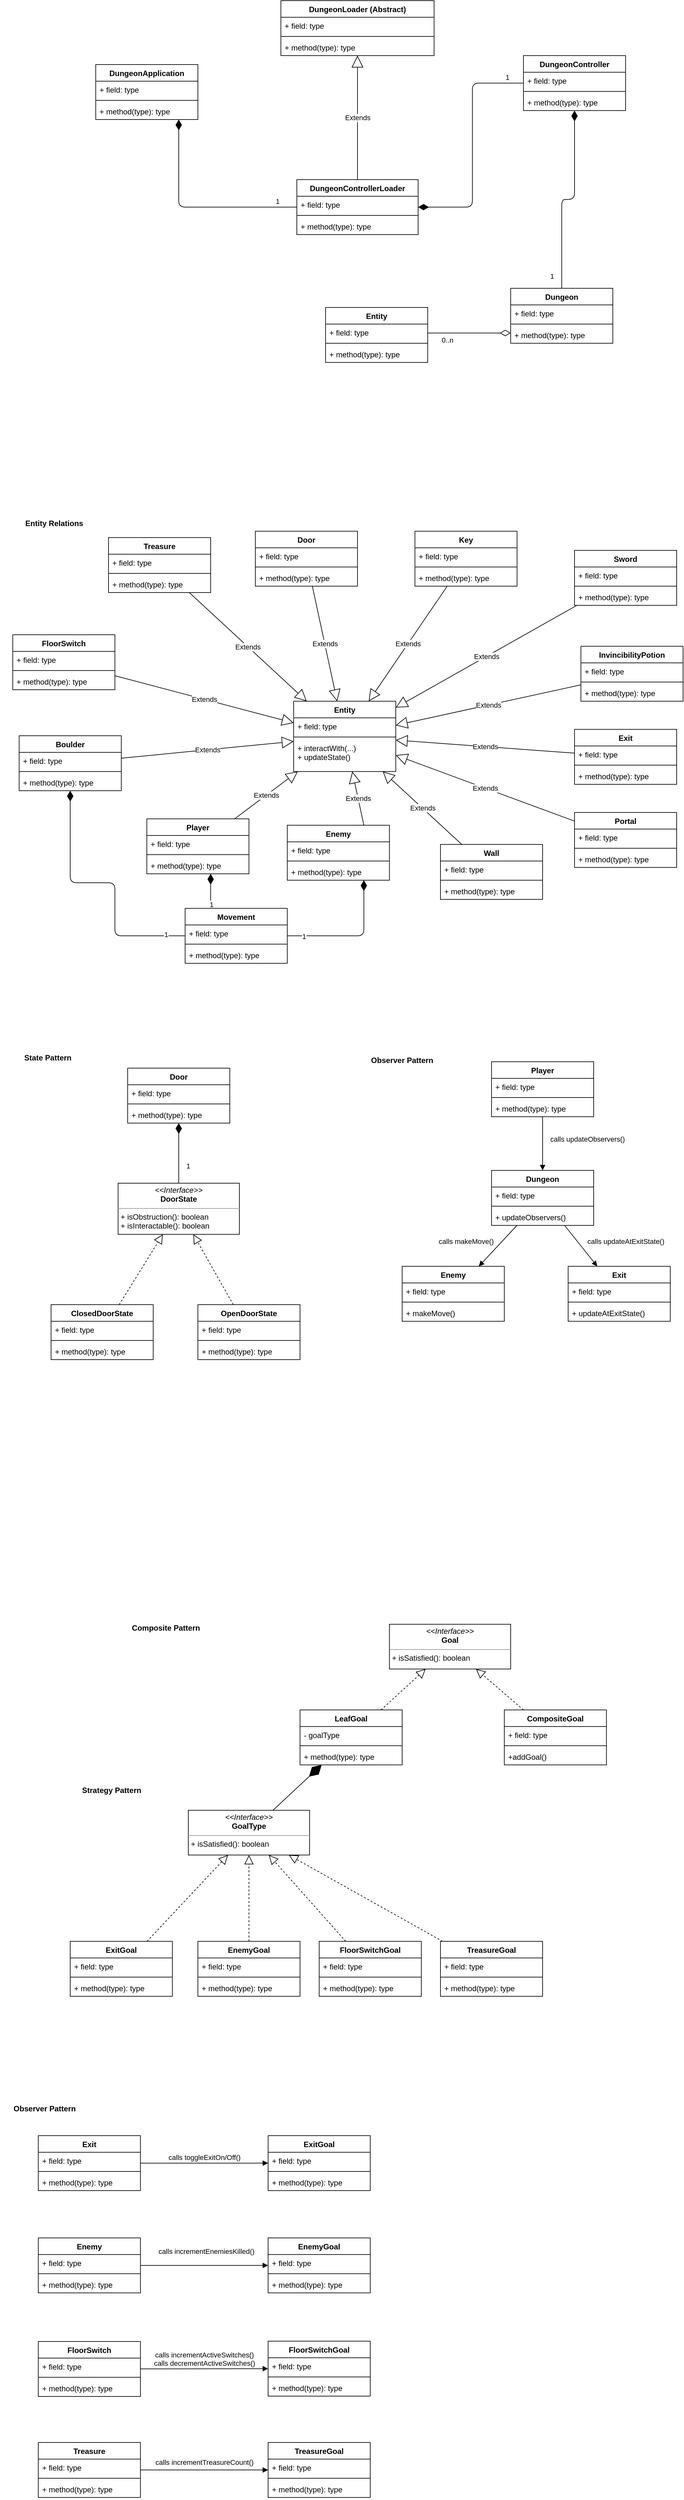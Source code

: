 <mxfile version="13.3.1" type="device"><diagram id="n79lNZCl_f3jq2rP3meE" name="Page-1"><mxGraphModel dx="1422" dy="822" grid="1" gridSize="10" guides="1" tooltips="1" connect="1" arrows="1" fold="1" page="1" pageScale="1" pageWidth="1169" pageHeight="827" math="0" shadow="0"><root><mxCell id="0"/><mxCell id="1" parent="0"/><mxCell id="Kdeloc-fNEnJSkMMDpFF-60" value="Extends" style="endArrow=block;endSize=16;endFill=0;html=1;" parent="1" source="Kdeloc-fNEnJSkMMDpFF-27" target="Kdeloc-fNEnJSkMMDpFF-1" edge="1"><mxGeometry width="160" relative="1" as="geometry"><mxPoint x="530" y="1180" as="sourcePoint"/><mxPoint x="690" y="1180" as="targetPoint"/></mxGeometry></mxCell><mxCell id="Kdeloc-fNEnJSkMMDpFF-61" value="Extends" style="endArrow=block;endSize=16;endFill=0;html=1;" parent="1" source="Kdeloc-fNEnJSkMMDpFF-31" target="Kdeloc-fNEnJSkMMDpFF-1" edge="1"><mxGeometry width="160" relative="1" as="geometry"><mxPoint x="530" y="1180" as="sourcePoint"/><mxPoint x="690" y="1180" as="targetPoint"/></mxGeometry></mxCell><mxCell id="Kdeloc-fNEnJSkMMDpFF-63" value="Extends" style="endArrow=block;endSize=16;endFill=0;html=1;" parent="1" source="Kdeloc-fNEnJSkMMDpFF-35" target="Kdeloc-fNEnJSkMMDpFF-1" edge="1"><mxGeometry width="160" relative="1" as="geometry"><mxPoint x="530" y="1180" as="sourcePoint"/><mxPoint x="690" y="1180" as="targetPoint"/></mxGeometry></mxCell><mxCell id="Kdeloc-fNEnJSkMMDpFF-64" value="Extends" style="endArrow=block;endSize=16;endFill=0;html=1;" parent="1" source="Kdeloc-fNEnJSkMMDpFF-39" target="Kdeloc-fNEnJSkMMDpFF-1" edge="1"><mxGeometry width="160" relative="1" as="geometry"><mxPoint x="860" y="1210" as="sourcePoint"/><mxPoint x="1020" y="1210" as="targetPoint"/></mxGeometry></mxCell><mxCell id="Kdeloc-fNEnJSkMMDpFF-65" value="Extends" style="endArrow=block;endSize=16;endFill=0;html=1;" parent="1" source="Kdeloc-fNEnJSkMMDpFF-51" target="Kdeloc-fNEnJSkMMDpFF-1" edge="1"><mxGeometry width="160" relative="1" as="geometry"><mxPoint x="590" y="1210" as="sourcePoint"/><mxPoint x="750" y="1210" as="targetPoint"/></mxGeometry></mxCell><mxCell id="Kdeloc-fNEnJSkMMDpFF-66" value="Extends" style="endArrow=block;endSize=16;endFill=0;html=1;" parent="1" source="Kdeloc-fNEnJSkMMDpFF-55" target="Kdeloc-fNEnJSkMMDpFF-1" edge="1"><mxGeometry width="160" relative="1" as="geometry"><mxPoint x="620" y="1170" as="sourcePoint"/><mxPoint x="780" y="1170" as="targetPoint"/></mxGeometry></mxCell><mxCell id="Kdeloc-fNEnJSkMMDpFF-67" value="Extends" style="endArrow=block;endSize=16;endFill=0;html=1;" parent="1" source="Kdeloc-fNEnJSkMMDpFF-23" target="Kdeloc-fNEnJSkMMDpFF-1" edge="1"><mxGeometry width="160" relative="1" as="geometry"><mxPoint x="590" y="1260" as="sourcePoint"/><mxPoint x="750" y="1260" as="targetPoint"/></mxGeometry></mxCell><mxCell id="Kdeloc-fNEnJSkMMDpFF-69" value="Extends" style="endArrow=block;endSize=16;endFill=0;html=1;" parent="1" source="Kdeloc-fNEnJSkMMDpFF-18" target="Kdeloc-fNEnJSkMMDpFF-1" edge="1"><mxGeometry width="160" relative="1" as="geometry"><mxPoint x="550" y="1300" as="sourcePoint"/><mxPoint x="710" y="1300" as="targetPoint"/></mxGeometry></mxCell><mxCell id="Kdeloc-fNEnJSkMMDpFF-70" value="Extends" style="endArrow=block;endSize=16;endFill=0;html=1;exitX=0.75;exitY=0;exitDx=0;exitDy=0;" parent="1" source="Kdeloc-fNEnJSkMMDpFF-12" target="Kdeloc-fNEnJSkMMDpFF-1" edge="1"><mxGeometry width="160" relative="1" as="geometry"><mxPoint x="550" y="1300" as="sourcePoint"/><mxPoint x="710" y="1300" as="targetPoint"/></mxGeometry></mxCell><mxCell id="Kdeloc-fNEnJSkMMDpFF-71" value="Extends" style="endArrow=block;endSize=16;endFill=0;html=1;" parent="1" source="Kdeloc-fNEnJSkMMDpFF-7" target="Kdeloc-fNEnJSkMMDpFF-1" edge="1"><mxGeometry width="160" relative="1" as="geometry"><mxPoint x="430" y="1230" as="sourcePoint"/><mxPoint x="590" y="1230" as="targetPoint"/></mxGeometry></mxCell><mxCell id="Kdeloc-fNEnJSkMMDpFF-72" value="Extends" style="endArrow=block;endSize=16;endFill=0;html=1;" parent="1" source="Kdeloc-fNEnJSkMMDpFF-47" target="Kdeloc-fNEnJSkMMDpFF-1" edge="1"><mxGeometry width="160" relative="1" as="geometry"><mxPoint x="430" y="1230" as="sourcePoint"/><mxPoint x="200" y="1217.826" as="targetPoint"/></mxGeometry></mxCell><mxCell id="Kdeloc-fNEnJSkMMDpFF-73" value="Extends" style="endArrow=block;endSize=16;endFill=0;html=1;" parent="1" source="Kdeloc-fNEnJSkMMDpFF-43" target="Kdeloc-fNEnJSkMMDpFF-1" edge="1"><mxGeometry width="160" relative="1" as="geometry"><mxPoint x="390" y="1160" as="sourcePoint"/><mxPoint x="550" y="1160" as="targetPoint"/></mxGeometry></mxCell><mxCell id="Kdeloc-fNEnJSkMMDpFF-82" value="" style="endArrow=block;dashed=1;endFill=0;endSize=12;html=1;" parent="1" source="Kdeloc-fNEnJSkMMDpFF-78" target="Ohy7Ty5yMKILYPxtFm-1-3" edge="1"><mxGeometry width="160" relative="1" as="geometry"><mxPoint x="510" y="2930" as="sourcePoint"/><mxPoint x="801.667" y="2690" as="targetPoint"/></mxGeometry></mxCell><mxCell id="Ohy7Ty5yMKILYPxtFm-1-10" value="DungeonApplication" style="swimlane;fontStyle=1;align=center;verticalAlign=top;childLayout=stackLayout;horizontal=1;startSize=26;horizontalStack=0;resizeParent=1;resizeParentMax=0;resizeLast=0;collapsible=1;marginBottom=0;" parent="1" vertex="1"><mxGeometry x="170" y="160" width="160" height="86" as="geometry"/></mxCell><mxCell id="Ohy7Ty5yMKILYPxtFm-1-11" value="+ field: type" style="text;strokeColor=none;fillColor=none;align=left;verticalAlign=top;spacingLeft=4;spacingRight=4;overflow=hidden;rotatable=0;points=[[0,0.5],[1,0.5]];portConstraint=eastwest;" parent="Ohy7Ty5yMKILYPxtFm-1-10" vertex="1"><mxGeometry y="26" width="160" height="26" as="geometry"/></mxCell><mxCell id="Ohy7Ty5yMKILYPxtFm-1-12" value="" style="line;strokeWidth=1;fillColor=none;align=left;verticalAlign=middle;spacingTop=-1;spacingLeft=3;spacingRight=3;rotatable=0;labelPosition=right;points=[];portConstraint=eastwest;" parent="Ohy7Ty5yMKILYPxtFm-1-10" vertex="1"><mxGeometry y="52" width="160" height="8" as="geometry"/></mxCell><mxCell id="Ohy7Ty5yMKILYPxtFm-1-13" value="+ method(type): type" style="text;strokeColor=none;fillColor=none;align=left;verticalAlign=top;spacingLeft=4;spacingRight=4;overflow=hidden;rotatable=0;points=[[0,0.5],[1,0.5]];portConstraint=eastwest;" parent="Ohy7Ty5yMKILYPxtFm-1-10" vertex="1"><mxGeometry y="60" width="160" height="26" as="geometry"/></mxCell><mxCell id="Ohy7Ty5yMKILYPxtFm-1-22" value="DungeonLoader (Abstract)" style="swimlane;fontStyle=1;align=center;verticalAlign=top;childLayout=stackLayout;horizontal=1;startSize=26;horizontalStack=0;resizeParent=1;resizeParentMax=0;resizeLast=0;collapsible=1;marginBottom=0;" parent="1" vertex="1"><mxGeometry x="460" y="60" width="240" height="86" as="geometry"/></mxCell><mxCell id="Ohy7Ty5yMKILYPxtFm-1-23" value="+ field: type" style="text;strokeColor=none;fillColor=none;align=left;verticalAlign=top;spacingLeft=4;spacingRight=4;overflow=hidden;rotatable=0;points=[[0,0.5],[1,0.5]];portConstraint=eastwest;" parent="Ohy7Ty5yMKILYPxtFm-1-22" vertex="1"><mxGeometry y="26" width="240" height="26" as="geometry"/></mxCell><mxCell id="Ohy7Ty5yMKILYPxtFm-1-24" value="" style="line;strokeWidth=1;fillColor=none;align=left;verticalAlign=middle;spacingTop=-1;spacingLeft=3;spacingRight=3;rotatable=0;labelPosition=right;points=[];portConstraint=eastwest;" parent="Ohy7Ty5yMKILYPxtFm-1-22" vertex="1"><mxGeometry y="52" width="240" height="8" as="geometry"/></mxCell><mxCell id="Ohy7Ty5yMKILYPxtFm-1-25" value="+ method(type): type" style="text;strokeColor=none;fillColor=none;align=left;verticalAlign=top;spacingLeft=4;spacingRight=4;overflow=hidden;rotatable=0;points=[[0,0.5],[1,0.5]];portConstraint=eastwest;" parent="Ohy7Ty5yMKILYPxtFm-1-22" vertex="1"><mxGeometry y="60" width="240" height="26" as="geometry"/></mxCell><mxCell id="Ohy7Ty5yMKILYPxtFm-1-18" value="DungeonController" style="swimlane;fontStyle=1;align=center;verticalAlign=top;childLayout=stackLayout;horizontal=1;startSize=26;horizontalStack=0;resizeParent=1;resizeParentMax=0;resizeLast=0;collapsible=1;marginBottom=0;" parent="1" vertex="1"><mxGeometry x="840" y="146" width="160" height="86" as="geometry"/></mxCell><mxCell id="Ohy7Ty5yMKILYPxtFm-1-19" value="+ field: type" style="text;strokeColor=none;fillColor=none;align=left;verticalAlign=top;spacingLeft=4;spacingRight=4;overflow=hidden;rotatable=0;points=[[0,0.5],[1,0.5]];portConstraint=eastwest;" parent="Ohy7Ty5yMKILYPxtFm-1-18" vertex="1"><mxGeometry y="26" width="160" height="26" as="geometry"/></mxCell><mxCell id="Ohy7Ty5yMKILYPxtFm-1-20" value="" style="line;strokeWidth=1;fillColor=none;align=left;verticalAlign=middle;spacingTop=-1;spacingLeft=3;spacingRight=3;rotatable=0;labelPosition=right;points=[];portConstraint=eastwest;" parent="Ohy7Ty5yMKILYPxtFm-1-18" vertex="1"><mxGeometry y="52" width="160" height="8" as="geometry"/></mxCell><mxCell id="Ohy7Ty5yMKILYPxtFm-1-21" value="+ method(type): type" style="text;strokeColor=none;fillColor=none;align=left;verticalAlign=top;spacingLeft=4;spacingRight=4;overflow=hidden;rotatable=0;points=[[0,0.5],[1,0.5]];portConstraint=eastwest;" parent="Ohy7Ty5yMKILYPxtFm-1-18" vertex="1"><mxGeometry y="60" width="160" height="26" as="geometry"/></mxCell><mxCell id="Ohy7Ty5yMKILYPxtFm-1-14" value="DungeonControllerLoader" style="swimlane;fontStyle=1;align=center;verticalAlign=top;childLayout=stackLayout;horizontal=1;startSize=26;horizontalStack=0;resizeParent=1;resizeParentMax=0;resizeLast=0;collapsible=1;marginBottom=0;" parent="1" vertex="1"><mxGeometry x="485" y="340" width="190" height="86" as="geometry"/></mxCell><mxCell id="Ohy7Ty5yMKILYPxtFm-1-15" value="+ field: type" style="text;strokeColor=none;fillColor=none;align=left;verticalAlign=top;spacingLeft=4;spacingRight=4;overflow=hidden;rotatable=0;points=[[0,0.5],[1,0.5]];portConstraint=eastwest;" parent="Ohy7Ty5yMKILYPxtFm-1-14" vertex="1"><mxGeometry y="26" width="190" height="26" as="geometry"/></mxCell><mxCell id="Ohy7Ty5yMKILYPxtFm-1-16" value="" style="line;strokeWidth=1;fillColor=none;align=left;verticalAlign=middle;spacingTop=-1;spacingLeft=3;spacingRight=3;rotatable=0;labelPosition=right;points=[];portConstraint=eastwest;" parent="Ohy7Ty5yMKILYPxtFm-1-14" vertex="1"><mxGeometry y="52" width="190" height="8" as="geometry"/></mxCell><mxCell id="Ohy7Ty5yMKILYPxtFm-1-17" value="+ method(type): type" style="text;strokeColor=none;fillColor=none;align=left;verticalAlign=top;spacingLeft=4;spacingRight=4;overflow=hidden;rotatable=0;points=[[0,0.5],[1,0.5]];portConstraint=eastwest;" parent="Ohy7Ty5yMKILYPxtFm-1-14" vertex="1"><mxGeometry y="60" width="190" height="26" as="geometry"/></mxCell><mxCell id="1aYubwjmX6nl-PgE-g_--1" value="Dungeon" style="swimlane;fontStyle=1;align=center;verticalAlign=top;childLayout=stackLayout;horizontal=1;startSize=26;horizontalStack=0;resizeParent=1;resizeParentMax=0;resizeLast=0;collapsible=1;marginBottom=0;" parent="1" vertex="1"><mxGeometry x="820" y="510" width="160" height="86" as="geometry"/></mxCell><mxCell id="1aYubwjmX6nl-PgE-g_--2" value="+ field: type" style="text;strokeColor=none;fillColor=none;align=left;verticalAlign=top;spacingLeft=4;spacingRight=4;overflow=hidden;rotatable=0;points=[[0,0.5],[1,0.5]];portConstraint=eastwest;" parent="1aYubwjmX6nl-PgE-g_--1" vertex="1"><mxGeometry y="26" width="160" height="26" as="geometry"/></mxCell><mxCell id="1aYubwjmX6nl-PgE-g_--3" value="" style="line;strokeWidth=1;fillColor=none;align=left;verticalAlign=middle;spacingTop=-1;spacingLeft=3;spacingRight=3;rotatable=0;labelPosition=right;points=[];portConstraint=eastwest;" parent="1aYubwjmX6nl-PgE-g_--1" vertex="1"><mxGeometry y="52" width="160" height="8" as="geometry"/></mxCell><mxCell id="1aYubwjmX6nl-PgE-g_--4" value="+ method(type): type" style="text;strokeColor=none;fillColor=none;align=left;verticalAlign=top;spacingLeft=4;spacingRight=4;overflow=hidden;rotatable=0;points=[[0,0.5],[1,0.5]];portConstraint=eastwest;" parent="1aYubwjmX6nl-PgE-g_--1" vertex="1"><mxGeometry y="60" width="160" height="26" as="geometry"/></mxCell><mxCell id="GFEglhKU7uLbKS2aSjYB-2" value="Entity" style="swimlane;fontStyle=1;align=center;verticalAlign=top;childLayout=stackLayout;horizontal=1;startSize=26;horizontalStack=0;resizeParent=1;resizeParentMax=0;resizeLast=0;collapsible=1;marginBottom=0;" parent="1" vertex="1"><mxGeometry x="530" y="540" width="160" height="86" as="geometry"/></mxCell><mxCell id="GFEglhKU7uLbKS2aSjYB-3" value="+ field: type" style="text;strokeColor=none;fillColor=none;align=left;verticalAlign=top;spacingLeft=4;spacingRight=4;overflow=hidden;rotatable=0;points=[[0,0.5],[1,0.5]];portConstraint=eastwest;" parent="GFEglhKU7uLbKS2aSjYB-2" vertex="1"><mxGeometry y="26" width="160" height="26" as="geometry"/></mxCell><mxCell id="GFEglhKU7uLbKS2aSjYB-4" value="" style="line;strokeWidth=1;fillColor=none;align=left;verticalAlign=middle;spacingTop=-1;spacingLeft=3;spacingRight=3;rotatable=0;labelPosition=right;points=[];portConstraint=eastwest;" parent="GFEglhKU7uLbKS2aSjYB-2" vertex="1"><mxGeometry y="52" width="160" height="8" as="geometry"/></mxCell><mxCell id="GFEglhKU7uLbKS2aSjYB-5" value="+ method(type): type" style="text;strokeColor=none;fillColor=none;align=left;verticalAlign=top;spacingLeft=4;spacingRight=4;overflow=hidden;rotatable=0;points=[[0,0.5],[1,0.5]];portConstraint=eastwest;" parent="GFEglhKU7uLbKS2aSjYB-2" vertex="1"><mxGeometry y="60" width="160" height="26" as="geometry"/></mxCell><mxCell id="Kdeloc-fNEnJSkMMDpFF-12" value="Enemy" style="swimlane;fontStyle=1;align=center;verticalAlign=top;childLayout=stackLayout;horizontal=1;startSize=26;horizontalStack=0;resizeParent=1;resizeParentMax=0;resizeLast=0;collapsible=1;marginBottom=0;" parent="1" vertex="1"><mxGeometry x="470" y="1350" width="160" height="86" as="geometry"/></mxCell><mxCell id="Kdeloc-fNEnJSkMMDpFF-13" value="+ field: type" style="text;strokeColor=none;fillColor=none;align=left;verticalAlign=top;spacingLeft=4;spacingRight=4;overflow=hidden;rotatable=0;points=[[0,0.5],[1,0.5]];portConstraint=eastwest;" parent="Kdeloc-fNEnJSkMMDpFF-12" vertex="1"><mxGeometry y="26" width="160" height="26" as="geometry"/></mxCell><mxCell id="Kdeloc-fNEnJSkMMDpFF-14" value="" style="line;strokeWidth=1;fillColor=none;align=left;verticalAlign=middle;spacingTop=-1;spacingLeft=3;spacingRight=3;rotatable=0;labelPosition=right;points=[];portConstraint=eastwest;" parent="Kdeloc-fNEnJSkMMDpFF-12" vertex="1"><mxGeometry y="52" width="160" height="8" as="geometry"/></mxCell><mxCell id="Kdeloc-fNEnJSkMMDpFF-15" value="+ method(type): type" style="text;strokeColor=none;fillColor=none;align=left;verticalAlign=top;spacingLeft=4;spacingRight=4;overflow=hidden;rotatable=0;points=[[0,0.5],[1,0.5]];portConstraint=eastwest;" parent="Kdeloc-fNEnJSkMMDpFF-12" vertex="1"><mxGeometry y="60" width="160" height="26" as="geometry"/></mxCell><mxCell id="Kdeloc-fNEnJSkMMDpFF-7" value="Player" style="swimlane;fontStyle=1;align=center;verticalAlign=top;childLayout=stackLayout;horizontal=1;startSize=26;horizontalStack=0;resizeParent=1;resizeParentMax=0;resizeLast=0;collapsible=1;marginBottom=0;" parent="1" vertex="1"><mxGeometry x="250" y="1340" width="160" height="86" as="geometry"/></mxCell><mxCell id="Kdeloc-fNEnJSkMMDpFF-8" value="+ field: type" style="text;strokeColor=none;fillColor=none;align=left;verticalAlign=top;spacingLeft=4;spacingRight=4;overflow=hidden;rotatable=0;points=[[0,0.5],[1,0.5]];portConstraint=eastwest;" parent="Kdeloc-fNEnJSkMMDpFF-7" vertex="1"><mxGeometry y="26" width="160" height="26" as="geometry"/></mxCell><mxCell id="Kdeloc-fNEnJSkMMDpFF-9" value="" style="line;strokeWidth=1;fillColor=none;align=left;verticalAlign=middle;spacingTop=-1;spacingLeft=3;spacingRight=3;rotatable=0;labelPosition=right;points=[];portConstraint=eastwest;" parent="Kdeloc-fNEnJSkMMDpFF-7" vertex="1"><mxGeometry y="52" width="160" height="8" as="geometry"/></mxCell><mxCell id="Kdeloc-fNEnJSkMMDpFF-10" value="+ method(type): type" style="text;strokeColor=none;fillColor=none;align=left;verticalAlign=top;spacingLeft=4;spacingRight=4;overflow=hidden;rotatable=0;points=[[0,0.5],[1,0.5]];portConstraint=eastwest;" parent="Kdeloc-fNEnJSkMMDpFF-7" vertex="1"><mxGeometry y="60" width="160" height="26" as="geometry"/></mxCell><mxCell id="Kdeloc-fNEnJSkMMDpFF-47" value="Portal" style="swimlane;fontStyle=1;align=center;verticalAlign=top;childLayout=stackLayout;horizontal=1;startSize=26;horizontalStack=0;resizeParent=1;resizeParentMax=0;resizeLast=0;collapsible=1;marginBottom=0;" parent="1" vertex="1"><mxGeometry x="920" y="1330" width="160" height="86" as="geometry"/></mxCell><mxCell id="Kdeloc-fNEnJSkMMDpFF-48" value="+ field: type" style="text;strokeColor=none;fillColor=none;align=left;verticalAlign=top;spacingLeft=4;spacingRight=4;overflow=hidden;rotatable=0;points=[[0,0.5],[1,0.5]];portConstraint=eastwest;" parent="Kdeloc-fNEnJSkMMDpFF-47" vertex="1"><mxGeometry y="26" width="160" height="26" as="geometry"/></mxCell><mxCell id="Kdeloc-fNEnJSkMMDpFF-49" value="" style="line;strokeWidth=1;fillColor=none;align=left;verticalAlign=middle;spacingTop=-1;spacingLeft=3;spacingRight=3;rotatable=0;labelPosition=right;points=[];portConstraint=eastwest;" parent="Kdeloc-fNEnJSkMMDpFF-47" vertex="1"><mxGeometry y="52" width="160" height="8" as="geometry"/></mxCell><mxCell id="Kdeloc-fNEnJSkMMDpFF-50" value="+ method(type): type" style="text;strokeColor=none;fillColor=none;align=left;verticalAlign=top;spacingLeft=4;spacingRight=4;overflow=hidden;rotatable=0;points=[[0,0.5],[1,0.5]];portConstraint=eastwest;" parent="Kdeloc-fNEnJSkMMDpFF-47" vertex="1"><mxGeometry y="60" width="160" height="26" as="geometry"/></mxCell><mxCell id="Kdeloc-fNEnJSkMMDpFF-39" value="Boulder" style="swimlane;fontStyle=1;align=center;verticalAlign=top;childLayout=stackLayout;horizontal=1;startSize=26;horizontalStack=0;resizeParent=1;resizeParentMax=0;resizeLast=0;collapsible=1;marginBottom=0;" parent="1" vertex="1"><mxGeometry x="50" y="1210" width="160" height="86" as="geometry"/></mxCell><mxCell id="Kdeloc-fNEnJSkMMDpFF-40" value="+ field: type" style="text;strokeColor=none;fillColor=none;align=left;verticalAlign=top;spacingLeft=4;spacingRight=4;overflow=hidden;rotatable=0;points=[[0,0.5],[1,0.5]];portConstraint=eastwest;" parent="Kdeloc-fNEnJSkMMDpFF-39" vertex="1"><mxGeometry y="26" width="160" height="26" as="geometry"/></mxCell><mxCell id="Kdeloc-fNEnJSkMMDpFF-41" value="" style="line;strokeWidth=1;fillColor=none;align=left;verticalAlign=middle;spacingTop=-1;spacingLeft=3;spacingRight=3;rotatable=0;labelPosition=right;points=[];portConstraint=eastwest;" parent="Kdeloc-fNEnJSkMMDpFF-39" vertex="1"><mxGeometry y="52" width="160" height="8" as="geometry"/></mxCell><mxCell id="Kdeloc-fNEnJSkMMDpFF-42" value="+ method(type): type" style="text;strokeColor=none;fillColor=none;align=left;verticalAlign=top;spacingLeft=4;spacingRight=4;overflow=hidden;rotatable=0;points=[[0,0.5],[1,0.5]];portConstraint=eastwest;" parent="Kdeloc-fNEnJSkMMDpFF-39" vertex="1"><mxGeometry y="60" width="160" height="26" as="geometry"/></mxCell><mxCell id="Kdeloc-fNEnJSkMMDpFF-18" value="Wall" style="swimlane;fontStyle=1;align=center;verticalAlign=top;childLayout=stackLayout;horizontal=1;startSize=26;horizontalStack=0;resizeParent=1;resizeParentMax=0;resizeLast=0;collapsible=1;marginBottom=0;" parent="1" vertex="1"><mxGeometry x="710" y="1380" width="160" height="86" as="geometry"/></mxCell><mxCell id="Kdeloc-fNEnJSkMMDpFF-19" value="+ field: type" style="text;strokeColor=none;fillColor=none;align=left;verticalAlign=top;spacingLeft=4;spacingRight=4;overflow=hidden;rotatable=0;points=[[0,0.5],[1,0.5]];portConstraint=eastwest;" parent="Kdeloc-fNEnJSkMMDpFF-18" vertex="1"><mxGeometry y="26" width="160" height="26" as="geometry"/></mxCell><mxCell id="Kdeloc-fNEnJSkMMDpFF-20" value="" style="line;strokeWidth=1;fillColor=none;align=left;verticalAlign=middle;spacingTop=-1;spacingLeft=3;spacingRight=3;rotatable=0;labelPosition=right;points=[];portConstraint=eastwest;" parent="Kdeloc-fNEnJSkMMDpFF-18" vertex="1"><mxGeometry y="52" width="160" height="8" as="geometry"/></mxCell><mxCell id="Kdeloc-fNEnJSkMMDpFF-21" value="+ method(type): type" style="text;strokeColor=none;fillColor=none;align=left;verticalAlign=top;spacingLeft=4;spacingRight=4;overflow=hidden;rotatable=0;points=[[0,0.5],[1,0.5]];portConstraint=eastwest;" parent="Kdeloc-fNEnJSkMMDpFF-18" vertex="1"><mxGeometry y="60" width="160" height="26" as="geometry"/></mxCell><mxCell id="Kdeloc-fNEnJSkMMDpFF-43" value="FloorSwitch" style="swimlane;fontStyle=1;align=center;verticalAlign=top;childLayout=stackLayout;horizontal=1;startSize=26;horizontalStack=0;resizeParent=1;resizeParentMax=0;resizeLast=0;collapsible=1;marginBottom=0;" parent="1" vertex="1"><mxGeometry x="40" y="1052" width="160" height="86" as="geometry"/></mxCell><mxCell id="Kdeloc-fNEnJSkMMDpFF-44" value="+ field: type" style="text;strokeColor=none;fillColor=none;align=left;verticalAlign=top;spacingLeft=4;spacingRight=4;overflow=hidden;rotatable=0;points=[[0,0.5],[1,0.5]];portConstraint=eastwest;" parent="Kdeloc-fNEnJSkMMDpFF-43" vertex="1"><mxGeometry y="26" width="160" height="26" as="geometry"/></mxCell><mxCell id="Kdeloc-fNEnJSkMMDpFF-45" value="" style="line;strokeWidth=1;fillColor=none;align=left;verticalAlign=middle;spacingTop=-1;spacingLeft=3;spacingRight=3;rotatable=0;labelPosition=right;points=[];portConstraint=eastwest;" parent="Kdeloc-fNEnJSkMMDpFF-43" vertex="1"><mxGeometry y="52" width="160" height="8" as="geometry"/></mxCell><mxCell id="Kdeloc-fNEnJSkMMDpFF-46" value="+ method(type): type" style="text;strokeColor=none;fillColor=none;align=left;verticalAlign=top;spacingLeft=4;spacingRight=4;overflow=hidden;rotatable=0;points=[[0,0.5],[1,0.5]];portConstraint=eastwest;" parent="Kdeloc-fNEnJSkMMDpFF-43" vertex="1"><mxGeometry y="60" width="160" height="26" as="geometry"/></mxCell><mxCell id="GFEglhKU7uLbKS2aSjYB-6" value="Door" style="swimlane;fontStyle=1;align=center;verticalAlign=top;childLayout=stackLayout;horizontal=1;startSize=26;horizontalStack=0;resizeParent=1;resizeParentMax=0;resizeLast=0;collapsible=1;marginBottom=0;" parent="1" vertex="1"><mxGeometry x="220" y="1730" width="160" height="86" as="geometry"/></mxCell><mxCell id="GFEglhKU7uLbKS2aSjYB-7" value="+ field: type" style="text;strokeColor=none;fillColor=none;align=left;verticalAlign=top;spacingLeft=4;spacingRight=4;overflow=hidden;rotatable=0;points=[[0,0.5],[1,0.5]];portConstraint=eastwest;" parent="GFEglhKU7uLbKS2aSjYB-6" vertex="1"><mxGeometry y="26" width="160" height="26" as="geometry"/></mxCell><mxCell id="GFEglhKU7uLbKS2aSjYB-8" value="" style="line;strokeWidth=1;fillColor=none;align=left;verticalAlign=middle;spacingTop=-1;spacingLeft=3;spacingRight=3;rotatable=0;labelPosition=right;points=[];portConstraint=eastwest;" parent="GFEglhKU7uLbKS2aSjYB-6" vertex="1"><mxGeometry y="52" width="160" height="8" as="geometry"/></mxCell><mxCell id="GFEglhKU7uLbKS2aSjYB-9" value="+ method(type): type" style="text;strokeColor=none;fillColor=none;align=left;verticalAlign=top;spacingLeft=4;spacingRight=4;overflow=hidden;rotatable=0;points=[[0,0.5],[1,0.5]];portConstraint=eastwest;" parent="GFEglhKU7uLbKS2aSjYB-6" vertex="1"><mxGeometry y="60" width="160" height="26" as="geometry"/></mxCell><mxCell id="GFEglhKU7uLbKS2aSjYB-12" value="ClosedDoorState" style="swimlane;fontStyle=1;align=center;verticalAlign=top;childLayout=stackLayout;horizontal=1;startSize=26;horizontalStack=0;resizeParent=1;resizeParentMax=0;resizeLast=0;collapsible=1;marginBottom=0;" parent="1" vertex="1"><mxGeometry x="100" y="2100" width="160" height="86" as="geometry"/></mxCell><mxCell id="GFEglhKU7uLbKS2aSjYB-13" value="+ field: type" style="text;strokeColor=none;fillColor=none;align=left;verticalAlign=top;spacingLeft=4;spacingRight=4;overflow=hidden;rotatable=0;points=[[0,0.5],[1,0.5]];portConstraint=eastwest;" parent="GFEglhKU7uLbKS2aSjYB-12" vertex="1"><mxGeometry y="26" width="160" height="26" as="geometry"/></mxCell><mxCell id="GFEglhKU7uLbKS2aSjYB-14" value="" style="line;strokeWidth=1;fillColor=none;align=left;verticalAlign=middle;spacingTop=-1;spacingLeft=3;spacingRight=3;rotatable=0;labelPosition=right;points=[];portConstraint=eastwest;" parent="GFEglhKU7uLbKS2aSjYB-12" vertex="1"><mxGeometry y="52" width="160" height="8" as="geometry"/></mxCell><mxCell id="GFEglhKU7uLbKS2aSjYB-15" value="+ method(type): type" style="text;strokeColor=none;fillColor=none;align=left;verticalAlign=top;spacingLeft=4;spacingRight=4;overflow=hidden;rotatable=0;points=[[0,0.5],[1,0.5]];portConstraint=eastwest;" parent="GFEglhKU7uLbKS2aSjYB-12" vertex="1"><mxGeometry y="60" width="160" height="26" as="geometry"/></mxCell><mxCell id="GFEglhKU7uLbKS2aSjYB-16" value="OpenDoorState" style="swimlane;fontStyle=1;align=center;verticalAlign=top;childLayout=stackLayout;horizontal=1;startSize=26;horizontalStack=0;resizeParent=1;resizeParentMax=0;resizeLast=0;collapsible=1;marginBottom=0;" parent="1" vertex="1"><mxGeometry x="330" y="2100" width="160" height="86" as="geometry"/></mxCell><mxCell id="GFEglhKU7uLbKS2aSjYB-17" value="+ field: type" style="text;strokeColor=none;fillColor=none;align=left;verticalAlign=top;spacingLeft=4;spacingRight=4;overflow=hidden;rotatable=0;points=[[0,0.5],[1,0.5]];portConstraint=eastwest;" parent="GFEglhKU7uLbKS2aSjYB-16" vertex="1"><mxGeometry y="26" width="160" height="26" as="geometry"/></mxCell><mxCell id="GFEglhKU7uLbKS2aSjYB-18" value="" style="line;strokeWidth=1;fillColor=none;align=left;verticalAlign=middle;spacingTop=-1;spacingLeft=3;spacingRight=3;rotatable=0;labelPosition=right;points=[];portConstraint=eastwest;" parent="GFEglhKU7uLbKS2aSjYB-16" vertex="1"><mxGeometry y="52" width="160" height="8" as="geometry"/></mxCell><mxCell id="GFEglhKU7uLbKS2aSjYB-19" value="+ method(type): type" style="text;strokeColor=none;fillColor=none;align=left;verticalAlign=top;spacingLeft=4;spacingRight=4;overflow=hidden;rotatable=0;points=[[0,0.5],[1,0.5]];portConstraint=eastwest;" parent="GFEglhKU7uLbKS2aSjYB-16" vertex="1"><mxGeometry y="60" width="160" height="26" as="geometry"/></mxCell><mxCell id="GFEglhKU7uLbKS2aSjYB-23" value="Player" style="swimlane;fontStyle=1;align=center;verticalAlign=top;childLayout=stackLayout;horizontal=1;startSize=26;horizontalStack=0;resizeParent=1;resizeParentMax=0;resizeLast=0;collapsible=1;marginBottom=0;" parent="1" vertex="1"><mxGeometry x="790" y="1720" width="160" height="86" as="geometry"/></mxCell><mxCell id="GFEglhKU7uLbKS2aSjYB-24" value="+ field: type" style="text;strokeColor=none;fillColor=none;align=left;verticalAlign=top;spacingLeft=4;spacingRight=4;overflow=hidden;rotatable=0;points=[[0,0.5],[1,0.5]];portConstraint=eastwest;" parent="GFEglhKU7uLbKS2aSjYB-23" vertex="1"><mxGeometry y="26" width="160" height="26" as="geometry"/></mxCell><mxCell id="GFEglhKU7uLbKS2aSjYB-25" value="" style="line;strokeWidth=1;fillColor=none;align=left;verticalAlign=middle;spacingTop=-1;spacingLeft=3;spacingRight=3;rotatable=0;labelPosition=right;points=[];portConstraint=eastwest;" parent="GFEglhKU7uLbKS2aSjYB-23" vertex="1"><mxGeometry y="52" width="160" height="8" as="geometry"/></mxCell><mxCell id="GFEglhKU7uLbKS2aSjYB-26" value="+ method(type): type" style="text;strokeColor=none;fillColor=none;align=left;verticalAlign=top;spacingLeft=4;spacingRight=4;overflow=hidden;rotatable=0;points=[[0,0.5],[1,0.5]];portConstraint=eastwest;" parent="GFEglhKU7uLbKS2aSjYB-23" vertex="1"><mxGeometry y="60" width="160" height="26" as="geometry"/></mxCell><mxCell id="GFEglhKU7uLbKS2aSjYB-28" value="Dungeon" style="swimlane;fontStyle=1;align=center;verticalAlign=top;childLayout=stackLayout;horizontal=1;startSize=26;horizontalStack=0;resizeParent=1;resizeParentMax=0;resizeLast=0;collapsible=1;marginBottom=0;" parent="1" vertex="1"><mxGeometry x="790" y="1890" width="160" height="86" as="geometry"/></mxCell><mxCell id="GFEglhKU7uLbKS2aSjYB-29" value="+ field: type" style="text;strokeColor=none;fillColor=none;align=left;verticalAlign=top;spacingLeft=4;spacingRight=4;overflow=hidden;rotatable=0;points=[[0,0.5],[1,0.5]];portConstraint=eastwest;" parent="GFEglhKU7uLbKS2aSjYB-28" vertex="1"><mxGeometry y="26" width="160" height="26" as="geometry"/></mxCell><mxCell id="GFEglhKU7uLbKS2aSjYB-30" value="" style="line;strokeWidth=1;fillColor=none;align=left;verticalAlign=middle;spacingTop=-1;spacingLeft=3;spacingRight=3;rotatable=0;labelPosition=right;points=[];portConstraint=eastwest;" parent="GFEglhKU7uLbKS2aSjYB-28" vertex="1"><mxGeometry y="52" width="160" height="8" as="geometry"/></mxCell><mxCell id="GFEglhKU7uLbKS2aSjYB-31" value="+ updateObservers()" style="text;strokeColor=none;fillColor=none;align=left;verticalAlign=top;spacingLeft=4;spacingRight=4;overflow=hidden;rotatable=0;points=[[0,0.5],[1,0.5]];portConstraint=eastwest;" parent="GFEglhKU7uLbKS2aSjYB-28" vertex="1"><mxGeometry y="60" width="160" height="26" as="geometry"/></mxCell><mxCell id="GFEglhKU7uLbKS2aSjYB-32" value="Enemy" style="swimlane;fontStyle=1;align=center;verticalAlign=top;childLayout=stackLayout;horizontal=1;startSize=26;horizontalStack=0;resizeParent=1;resizeParentMax=0;resizeLast=0;collapsible=1;marginBottom=0;" parent="1" vertex="1"><mxGeometry x="650" y="2040" width="160" height="86" as="geometry"/></mxCell><mxCell id="GFEglhKU7uLbKS2aSjYB-33" value="+ field: type" style="text;strokeColor=none;fillColor=none;align=left;verticalAlign=top;spacingLeft=4;spacingRight=4;overflow=hidden;rotatable=0;points=[[0,0.5],[1,0.5]];portConstraint=eastwest;" parent="GFEglhKU7uLbKS2aSjYB-32" vertex="1"><mxGeometry y="26" width="160" height="26" as="geometry"/></mxCell><mxCell id="GFEglhKU7uLbKS2aSjYB-34" value="" style="line;strokeWidth=1;fillColor=none;align=left;verticalAlign=middle;spacingTop=-1;spacingLeft=3;spacingRight=3;rotatable=0;labelPosition=right;points=[];portConstraint=eastwest;" parent="GFEglhKU7uLbKS2aSjYB-32" vertex="1"><mxGeometry y="52" width="160" height="8" as="geometry"/></mxCell><mxCell id="GFEglhKU7uLbKS2aSjYB-35" value="+ makeMove()" style="text;strokeColor=none;fillColor=none;align=left;verticalAlign=top;spacingLeft=4;spacingRight=4;overflow=hidden;rotatable=0;points=[[0,0.5],[1,0.5]];portConstraint=eastwest;" parent="GFEglhKU7uLbKS2aSjYB-32" vertex="1"><mxGeometry y="60" width="160" height="26" as="geometry"/></mxCell><mxCell id="GFEglhKU7uLbKS2aSjYB-36" value="Exit" style="swimlane;fontStyle=1;align=center;verticalAlign=top;childLayout=stackLayout;horizontal=1;startSize=26;horizontalStack=0;resizeParent=1;resizeParentMax=0;resizeLast=0;collapsible=1;marginBottom=0;" parent="1" vertex="1"><mxGeometry x="910" y="2040" width="160" height="86" as="geometry"/></mxCell><mxCell id="GFEglhKU7uLbKS2aSjYB-37" value="+ field: type" style="text;strokeColor=none;fillColor=none;align=left;verticalAlign=top;spacingLeft=4;spacingRight=4;overflow=hidden;rotatable=0;points=[[0,0.5],[1,0.5]];portConstraint=eastwest;" parent="GFEglhKU7uLbKS2aSjYB-36" vertex="1"><mxGeometry y="26" width="160" height="26" as="geometry"/></mxCell><mxCell id="GFEglhKU7uLbKS2aSjYB-38" value="" style="line;strokeWidth=1;fillColor=none;align=left;verticalAlign=middle;spacingTop=-1;spacingLeft=3;spacingRight=3;rotatable=0;labelPosition=right;points=[];portConstraint=eastwest;" parent="GFEglhKU7uLbKS2aSjYB-36" vertex="1"><mxGeometry y="52" width="160" height="8" as="geometry"/></mxCell><mxCell id="GFEglhKU7uLbKS2aSjYB-39" value="+ updateAtExitState()" style="text;strokeColor=none;fillColor=none;align=left;verticalAlign=top;spacingLeft=4;spacingRight=4;overflow=hidden;rotatable=0;points=[[0,0.5],[1,0.5]];portConstraint=eastwest;" parent="GFEglhKU7uLbKS2aSjYB-36" vertex="1"><mxGeometry y="60" width="160" height="26" as="geometry"/></mxCell><mxCell id="Kdeloc-fNEnJSkMMDpFF-103" value="Composite Pattern" style="text;align=center;fontStyle=1;verticalAlign=middle;spacingLeft=3;spacingRight=3;strokeColor=none;rotatable=0;points=[[0,0.5],[1,0.5]];portConstraint=eastwest;" parent="1" vertex="1"><mxGeometry x="140" y="2590" width="280" height="30" as="geometry"/></mxCell><mxCell id="5KCp2AkQuSxkGUw_XZMT-5" value="" style="endArrow=none;html=1;endSize=12;startArrow=diamondThin;startSize=14;startFill=1;edgeStyle=orthogonalEdgeStyle;align=left;verticalAlign=bottom;endFill=0;rounded=0;" parent="1" source="Kdeloc-fNEnJSkMMDpFF-7" target="5KCp2AkQuSxkGUw_XZMT-1" edge="1"><mxGeometry x="-0.803" y="-20" relative="1" as="geometry"><mxPoint x="310" y="1410" as="sourcePoint"/><mxPoint x="330" y="1480" as="targetPoint"/><Array as="points"><mxPoint x="350" y="1430"/><mxPoint x="350" y="1430"/></Array><mxPoint as="offset"/></mxGeometry></mxCell><mxCell id="Ohy7Ty5yMKILYPxtFm-1-6" value="1" style="edgeLabel;html=1;align=center;verticalAlign=middle;resizable=0;points=[];" parent="5KCp2AkQuSxkGUw_XZMT-5" vertex="1" connectable="0"><mxGeometry x="0.777" y="1" relative="1" as="geometry"><mxPoint as="offset"/></mxGeometry></mxCell><mxCell id="5KCp2AkQuSxkGUw_XZMT-6" value="" style="endArrow=none;html=1;endSize=12;startArrow=diamondThin;startSize=14;startFill=1;edgeStyle=orthogonalEdgeStyle;align=left;verticalAlign=bottom;endFill=0;" parent="1" source="Kdeloc-fNEnJSkMMDpFF-39" target="5KCp2AkQuSxkGUw_XZMT-1" edge="1"><mxGeometry x="-0.25" y="10" relative="1" as="geometry"><mxPoint x="370" y="1560" as="sourcePoint"/><mxPoint x="530" y="1560" as="targetPoint"/><mxPoint as="offset"/><Array as="points"><mxPoint x="130" y="1440"/><mxPoint x="200" y="1440"/><mxPoint x="200" y="1523"/></Array></mxGeometry></mxCell><mxCell id="Ohy7Ty5yMKILYPxtFm-1-9" value="1" style="edgeLabel;html=1;align=center;verticalAlign=middle;resizable=0;points=[];" parent="5KCp2AkQuSxkGUw_XZMT-6" vertex="1" connectable="0"><mxGeometry x="0.851" y="2" relative="1" as="geometry"><mxPoint as="offset"/></mxGeometry></mxCell><mxCell id="5KCp2AkQuSxkGUw_XZMT-7" value="" style="endArrow=none;html=1;endSize=12;startArrow=diamondThin;startSize=14;startFill=1;edgeStyle=orthogonalEdgeStyle;align=left;verticalAlign=bottom;endFill=0;" parent="1" source="Kdeloc-fNEnJSkMMDpFF-12" target="5KCp2AkQuSxkGUw_XZMT-1" edge="1"><mxGeometry x="-0.687" y="10" relative="1" as="geometry"><mxPoint x="290" y="1560" as="sourcePoint"/><mxPoint x="450" y="1560" as="targetPoint"/><Array as="points"><mxPoint x="590" y="1523"/></Array><mxPoint as="offset"/></mxGeometry></mxCell><mxCell id="Ohy7Ty5yMKILYPxtFm-1-8" value="1" style="edgeLabel;html=1;align=center;verticalAlign=middle;resizable=0;points=[];" parent="5KCp2AkQuSxkGUw_XZMT-7" vertex="1" connectable="0"><mxGeometry x="0.749" y="1" relative="1" as="geometry"><mxPoint as="offset"/></mxGeometry></mxCell><mxCell id="CMmXBHt4mU4yWApjUhJF-8" value="" style="endArrow=diamondThin;endFill=1;endSize=24;html=1;" parent="1" source="Ohy7Ty5yMKILYPxtFm-1-4" target="CMmXBHt4mU4yWApjUhJF-1" edge="1"><mxGeometry width="160" relative="1" as="geometry"><mxPoint x="470.38" y="2918" as="sourcePoint"/><mxPoint x="750" y="2950" as="targetPoint"/></mxGeometry></mxCell><mxCell id="CMmXBHt4mU4yWApjUhJF-9" value="" style="endArrow=block;dashed=1;endFill=0;endSize=12;html=1;" parent="1" source="CMmXBHt4mU4yWApjUhJF-1" target="Ohy7Ty5yMKILYPxtFm-1-3" edge="1"><mxGeometry width="160" relative="1" as="geometry"><mxPoint x="500" y="2810" as="sourcePoint"/><mxPoint x="677.077" y="2690" as="targetPoint"/></mxGeometry></mxCell><mxCell id="CMmXBHt4mU4yWApjUhJF-14" value="" style="endArrow=block;dashed=1;endFill=0;endSize=12;html=1;" parent="1" source="Kdeloc-fNEnJSkMMDpFF-83" target="Ohy7Ty5yMKILYPxtFm-1-4" edge="1"><mxGeometry width="160" relative="1" as="geometry"><mxPoint x="440" y="2980" as="sourcePoint"/><mxPoint x="384.438" y="3004" as="targetPoint"/></mxGeometry></mxCell><mxCell id="CMmXBHt4mU4yWApjUhJF-15" value="" style="endArrow=block;dashed=1;endFill=0;endSize=12;html=1;" parent="1" source="Kdeloc-fNEnJSkMMDpFF-95" target="Ohy7Ty5yMKILYPxtFm-1-4" edge="1"><mxGeometry width="160" relative="1" as="geometry"><mxPoint x="440" y="2980" as="sourcePoint"/><mxPoint x="520" y="3001.686" as="targetPoint"/></mxGeometry></mxCell><mxCell id="CMmXBHt4mU4yWApjUhJF-16" value="" style="endArrow=block;dashed=1;endFill=0;endSize=12;html=1;" parent="1" source="Kdeloc-fNEnJSkMMDpFF-91" target="Ohy7Ty5yMKILYPxtFm-1-4" edge="1"><mxGeometry width="160" relative="1" as="geometry"><mxPoint x="440" y="2980" as="sourcePoint"/><mxPoint x="478.652" y="3004" as="targetPoint"/></mxGeometry></mxCell><mxCell id="CMmXBHt4mU4yWApjUhJF-17" value="" style="endArrow=block;dashed=1;endFill=0;endSize=12;html=1;" parent="1" source="Kdeloc-fNEnJSkMMDpFF-87" target="Ohy7Ty5yMKILYPxtFm-1-4" edge="1"><mxGeometry width="160" relative="1" as="geometry"><mxPoint x="440" y="2980" as="sourcePoint"/><mxPoint x="432.753" y="3004" as="targetPoint"/></mxGeometry></mxCell><mxCell id="Kdeloc-fNEnJSkMMDpFF-27" value="Treasure" style="swimlane;fontStyle=1;align=center;verticalAlign=top;childLayout=stackLayout;horizontal=1;startSize=26;horizontalStack=0;resizeParent=1;resizeParentMax=0;resizeLast=0;collapsible=1;marginBottom=0;" parent="1" vertex="1"><mxGeometry x="190" y="900" width="160" height="86" as="geometry"/></mxCell><mxCell id="Kdeloc-fNEnJSkMMDpFF-28" value="+ field: type" style="text;strokeColor=none;fillColor=none;align=left;verticalAlign=top;spacingLeft=4;spacingRight=4;overflow=hidden;rotatable=0;points=[[0,0.5],[1,0.5]];portConstraint=eastwest;" parent="Kdeloc-fNEnJSkMMDpFF-27" vertex="1"><mxGeometry y="26" width="160" height="26" as="geometry"/></mxCell><mxCell id="Kdeloc-fNEnJSkMMDpFF-29" value="" style="line;strokeWidth=1;fillColor=none;align=left;verticalAlign=middle;spacingTop=-1;spacingLeft=3;spacingRight=3;rotatable=0;labelPosition=right;points=[];portConstraint=eastwest;" parent="Kdeloc-fNEnJSkMMDpFF-27" vertex="1"><mxGeometry y="52" width="160" height="8" as="geometry"/></mxCell><mxCell id="Kdeloc-fNEnJSkMMDpFF-30" value="+ method(type): type" style="text;strokeColor=none;fillColor=none;align=left;verticalAlign=top;spacingLeft=4;spacingRight=4;overflow=hidden;rotatable=0;points=[[0,0.5],[1,0.5]];portConstraint=eastwest;" parent="Kdeloc-fNEnJSkMMDpFF-27" vertex="1"><mxGeometry y="60" width="160" height="26" as="geometry"/></mxCell><mxCell id="Kdeloc-fNEnJSkMMDpFF-31" value="Door" style="swimlane;fontStyle=1;align=center;verticalAlign=top;childLayout=stackLayout;horizontal=1;startSize=26;horizontalStack=0;resizeParent=1;resizeParentMax=0;resizeLast=0;collapsible=1;marginBottom=0;" parent="1" vertex="1"><mxGeometry x="420" y="890" width="160" height="86" as="geometry"/></mxCell><mxCell id="Kdeloc-fNEnJSkMMDpFF-32" value="+ field: type" style="text;strokeColor=none;fillColor=none;align=left;verticalAlign=top;spacingLeft=4;spacingRight=4;overflow=hidden;rotatable=0;points=[[0,0.5],[1,0.5]];portConstraint=eastwest;" parent="Kdeloc-fNEnJSkMMDpFF-31" vertex="1"><mxGeometry y="26" width="160" height="26" as="geometry"/></mxCell><mxCell id="Kdeloc-fNEnJSkMMDpFF-33" value="" style="line;strokeWidth=1;fillColor=none;align=left;verticalAlign=middle;spacingTop=-1;spacingLeft=3;spacingRight=3;rotatable=0;labelPosition=right;points=[];portConstraint=eastwest;" parent="Kdeloc-fNEnJSkMMDpFF-31" vertex="1"><mxGeometry y="52" width="160" height="8" as="geometry"/></mxCell><mxCell id="Kdeloc-fNEnJSkMMDpFF-34" value="+ method(type): type" style="text;strokeColor=none;fillColor=none;align=left;verticalAlign=top;spacingLeft=4;spacingRight=4;overflow=hidden;rotatable=0;points=[[0,0.5],[1,0.5]];portConstraint=eastwest;" parent="Kdeloc-fNEnJSkMMDpFF-31" vertex="1"><mxGeometry y="60" width="160" height="26" as="geometry"/></mxCell><mxCell id="Kdeloc-fNEnJSkMMDpFF-35" value="Key" style="swimlane;fontStyle=1;align=center;verticalAlign=top;childLayout=stackLayout;horizontal=1;startSize=26;horizontalStack=0;resizeParent=1;resizeParentMax=0;resizeLast=0;collapsible=1;marginBottom=0;" parent="1" vertex="1"><mxGeometry x="670" y="890" width="160" height="86" as="geometry"/></mxCell><mxCell id="Kdeloc-fNEnJSkMMDpFF-36" value="+ field: type" style="text;strokeColor=none;fillColor=none;align=left;verticalAlign=top;spacingLeft=4;spacingRight=4;overflow=hidden;rotatable=0;points=[[0,0.5],[1,0.5]];portConstraint=eastwest;" parent="Kdeloc-fNEnJSkMMDpFF-35" vertex="1"><mxGeometry y="26" width="160" height="26" as="geometry"/></mxCell><mxCell id="Kdeloc-fNEnJSkMMDpFF-37" value="" style="line;strokeWidth=1;fillColor=none;align=left;verticalAlign=middle;spacingTop=-1;spacingLeft=3;spacingRight=3;rotatable=0;labelPosition=right;points=[];portConstraint=eastwest;" parent="Kdeloc-fNEnJSkMMDpFF-35" vertex="1"><mxGeometry y="52" width="160" height="8" as="geometry"/></mxCell><mxCell id="Kdeloc-fNEnJSkMMDpFF-38" value="+ method(type): type" style="text;strokeColor=none;fillColor=none;align=left;verticalAlign=top;spacingLeft=4;spacingRight=4;overflow=hidden;rotatable=0;points=[[0,0.5],[1,0.5]];portConstraint=eastwest;" parent="Kdeloc-fNEnJSkMMDpFF-35" vertex="1"><mxGeometry y="60" width="160" height="26" as="geometry"/></mxCell><mxCell id="Kdeloc-fNEnJSkMMDpFF-51" value="Sword" style="swimlane;fontStyle=1;align=center;verticalAlign=top;childLayout=stackLayout;horizontal=1;startSize=26;horizontalStack=0;resizeParent=1;resizeParentMax=0;resizeLast=0;collapsible=1;marginBottom=0;" parent="1" vertex="1"><mxGeometry x="920" y="920" width="160" height="86" as="geometry"/></mxCell><mxCell id="Kdeloc-fNEnJSkMMDpFF-52" value="+ field: type" style="text;strokeColor=none;fillColor=none;align=left;verticalAlign=top;spacingLeft=4;spacingRight=4;overflow=hidden;rotatable=0;points=[[0,0.5],[1,0.5]];portConstraint=eastwest;" parent="Kdeloc-fNEnJSkMMDpFF-51" vertex="1"><mxGeometry y="26" width="160" height="26" as="geometry"/></mxCell><mxCell id="Kdeloc-fNEnJSkMMDpFF-53" value="" style="line;strokeWidth=1;fillColor=none;align=left;verticalAlign=middle;spacingTop=-1;spacingLeft=3;spacingRight=3;rotatable=0;labelPosition=right;points=[];portConstraint=eastwest;" parent="Kdeloc-fNEnJSkMMDpFF-51" vertex="1"><mxGeometry y="52" width="160" height="8" as="geometry"/></mxCell><mxCell id="Kdeloc-fNEnJSkMMDpFF-54" value="+ method(type): type" style="text;strokeColor=none;fillColor=none;align=left;verticalAlign=top;spacingLeft=4;spacingRight=4;overflow=hidden;rotatable=0;points=[[0,0.5],[1,0.5]];portConstraint=eastwest;" parent="Kdeloc-fNEnJSkMMDpFF-51" vertex="1"><mxGeometry y="60" width="160" height="26" as="geometry"/></mxCell><mxCell id="Kdeloc-fNEnJSkMMDpFF-55" value="InvincibilityPotion" style="swimlane;fontStyle=1;align=center;verticalAlign=top;childLayout=stackLayout;horizontal=1;startSize=26;horizontalStack=0;resizeParent=1;resizeParentMax=0;resizeLast=0;collapsible=1;marginBottom=0;" parent="1" vertex="1"><mxGeometry x="930" y="1070" width="160" height="86" as="geometry"/></mxCell><mxCell id="Kdeloc-fNEnJSkMMDpFF-56" value="+ field: type" style="text;strokeColor=none;fillColor=none;align=left;verticalAlign=top;spacingLeft=4;spacingRight=4;overflow=hidden;rotatable=0;points=[[0,0.5],[1,0.5]];portConstraint=eastwest;" parent="Kdeloc-fNEnJSkMMDpFF-55" vertex="1"><mxGeometry y="26" width="160" height="26" as="geometry"/></mxCell><mxCell id="Kdeloc-fNEnJSkMMDpFF-57" value="" style="line;strokeWidth=1;fillColor=none;align=left;verticalAlign=middle;spacingTop=-1;spacingLeft=3;spacingRight=3;rotatable=0;labelPosition=right;points=[];portConstraint=eastwest;" parent="Kdeloc-fNEnJSkMMDpFF-55" vertex="1"><mxGeometry y="52" width="160" height="8" as="geometry"/></mxCell><mxCell id="Kdeloc-fNEnJSkMMDpFF-58" value="+ method(type): type" style="text;strokeColor=none;fillColor=none;align=left;verticalAlign=top;spacingLeft=4;spacingRight=4;overflow=hidden;rotatable=0;points=[[0,0.5],[1,0.5]];portConstraint=eastwest;" parent="Kdeloc-fNEnJSkMMDpFF-55" vertex="1"><mxGeometry y="60" width="160" height="26" as="geometry"/></mxCell><mxCell id="Kdeloc-fNEnJSkMMDpFF-23" value="Exit" style="swimlane;fontStyle=1;align=center;verticalAlign=top;childLayout=stackLayout;horizontal=1;startSize=26;horizontalStack=0;resizeParent=1;resizeParentMax=0;resizeLast=0;collapsible=1;marginBottom=0;" parent="1" vertex="1"><mxGeometry x="920" y="1200" width="160" height="86" as="geometry"/></mxCell><mxCell id="Kdeloc-fNEnJSkMMDpFF-24" value="+ field: type" style="text;strokeColor=none;fillColor=none;align=left;verticalAlign=top;spacingLeft=4;spacingRight=4;overflow=hidden;rotatable=0;points=[[0,0.5],[1,0.5]];portConstraint=eastwest;" parent="Kdeloc-fNEnJSkMMDpFF-23" vertex="1"><mxGeometry y="26" width="160" height="26" as="geometry"/></mxCell><mxCell id="Kdeloc-fNEnJSkMMDpFF-25" value="" style="line;strokeWidth=1;fillColor=none;align=left;verticalAlign=middle;spacingTop=-1;spacingLeft=3;spacingRight=3;rotatable=0;labelPosition=right;points=[];portConstraint=eastwest;" parent="Kdeloc-fNEnJSkMMDpFF-23" vertex="1"><mxGeometry y="52" width="160" height="8" as="geometry"/></mxCell><mxCell id="Kdeloc-fNEnJSkMMDpFF-26" value="+ method(type): type" style="text;strokeColor=none;fillColor=none;align=left;verticalAlign=top;spacingLeft=4;spacingRight=4;overflow=hidden;rotatable=0;points=[[0,0.5],[1,0.5]];portConstraint=eastwest;" parent="Kdeloc-fNEnJSkMMDpFF-23" vertex="1"><mxGeometry y="60" width="160" height="26" as="geometry"/></mxCell><mxCell id="5KCp2AkQuSxkGUw_XZMT-1" value="Movement" style="swimlane;fontStyle=1;align=center;verticalAlign=top;childLayout=stackLayout;horizontal=1;startSize=26;horizontalStack=0;resizeParent=1;resizeParentMax=0;resizeLast=0;collapsible=1;marginBottom=0;" parent="1" vertex="1"><mxGeometry x="310" y="1480" width="160" height="86" as="geometry"/></mxCell><mxCell id="5KCp2AkQuSxkGUw_XZMT-2" value="+ field: type" style="text;strokeColor=none;fillColor=none;align=left;verticalAlign=top;spacingLeft=4;spacingRight=4;overflow=hidden;rotatable=0;points=[[0,0.5],[1,0.5]];portConstraint=eastwest;" parent="5KCp2AkQuSxkGUw_XZMT-1" vertex="1"><mxGeometry y="26" width="160" height="26" as="geometry"/></mxCell><mxCell id="5KCp2AkQuSxkGUw_XZMT-3" value="" style="line;strokeWidth=1;fillColor=none;align=left;verticalAlign=middle;spacingTop=-1;spacingLeft=3;spacingRight=3;rotatable=0;labelPosition=right;points=[];portConstraint=eastwest;" parent="5KCp2AkQuSxkGUw_XZMT-1" vertex="1"><mxGeometry y="52" width="160" height="8" as="geometry"/></mxCell><mxCell id="5KCp2AkQuSxkGUw_XZMT-4" value="+ method(type): type" style="text;strokeColor=none;fillColor=none;align=left;verticalAlign=top;spacingLeft=4;spacingRight=4;overflow=hidden;rotatable=0;points=[[0,0.5],[1,0.5]];portConstraint=eastwest;" parent="5KCp2AkQuSxkGUw_XZMT-1" vertex="1"><mxGeometry y="60" width="160" height="26" as="geometry"/></mxCell><mxCell id="Kdeloc-fNEnJSkMMDpFF-1" value="Entity" style="swimlane;fontStyle=1;align=center;verticalAlign=top;childLayout=stackLayout;horizontal=1;startSize=26;horizontalStack=0;resizeParent=1;resizeParentMax=0;resizeLast=0;collapsible=1;marginBottom=0;" parent="1" vertex="1"><mxGeometry x="480" y="1156" width="160" height="110" as="geometry"/></mxCell><mxCell id="Kdeloc-fNEnJSkMMDpFF-2" value="+ field: type" style="text;strokeColor=none;fillColor=none;align=left;verticalAlign=top;spacingLeft=4;spacingRight=4;overflow=hidden;rotatable=0;points=[[0,0.5],[1,0.5]];portConstraint=eastwest;" parent="Kdeloc-fNEnJSkMMDpFF-1" vertex="1"><mxGeometry y="26" width="160" height="26" as="geometry"/></mxCell><mxCell id="Kdeloc-fNEnJSkMMDpFF-3" value="" style="line;strokeWidth=1;fillColor=none;align=left;verticalAlign=middle;spacingTop=-1;spacingLeft=3;spacingRight=3;rotatable=0;labelPosition=right;points=[];portConstraint=eastwest;" parent="Kdeloc-fNEnJSkMMDpFF-1" vertex="1"><mxGeometry y="52" width="160" height="8" as="geometry"/></mxCell><mxCell id="Kdeloc-fNEnJSkMMDpFF-4" value="+ interactWith(...)&#10;+ updateState()" style="text;strokeColor=none;fillColor=none;align=left;verticalAlign=top;spacingLeft=4;spacingRight=4;overflow=hidden;rotatable=0;points=[[0,0.5],[1,0.5]];portConstraint=eastwest;" parent="Kdeloc-fNEnJSkMMDpFF-1" vertex="1"><mxGeometry y="60" width="160" height="50" as="geometry"/></mxCell><mxCell id="Ohy7Ty5yMKILYPxtFm-1-2" value="Strategy Pattern" style="text;html=1;strokeColor=none;fillColor=none;align=center;verticalAlign=middle;whiteSpace=wrap;rounded=0;fontStyle=1" parent="1" vertex="1"><mxGeometry x="120" y="2850" width="150" height="20" as="geometry"/></mxCell><mxCell id="Ohy7Ty5yMKILYPxtFm-1-3" value="&lt;p style=&quot;margin: 0px ; margin-top: 4px ; text-align: center&quot;&gt;&lt;i&gt;&amp;lt;&amp;lt;Interface&amp;gt;&amp;gt;&lt;/i&gt;&lt;br&gt;&lt;b&gt;Goal&lt;/b&gt;&lt;/p&gt;&lt;hr size=&quot;1&quot;&gt;&lt;p style=&quot;margin: 0px ; margin-left: 4px&quot;&gt;+ isSatisfied(): boolean&lt;/p&gt;" style="verticalAlign=top;align=left;overflow=fill;fontSize=12;fontFamily=Helvetica;html=1;" parent="1" vertex="1"><mxGeometry x="630" y="2600" width="190" height="70" as="geometry"/></mxCell><mxCell id="Ohy7Ty5yMKILYPxtFm-1-4" value="&lt;p style=&quot;margin: 0px ; margin-top: 4px ; text-align: center&quot;&gt;&lt;i&gt;&amp;lt;&amp;lt;Interface&amp;gt;&amp;gt;&lt;/i&gt;&lt;br&gt;&lt;b&gt;GoalType&lt;/b&gt;&lt;/p&gt;&lt;hr size=&quot;1&quot;&gt;&lt;p style=&quot;margin: 0px ; margin-left: 4px&quot;&gt;+ isSatisfied(): boolean&lt;/p&gt;" style="verticalAlign=top;align=left;overflow=fill;fontSize=12;fontFamily=Helvetica;html=1;" parent="1" vertex="1"><mxGeometry x="315" y="2891" width="190" height="70" as="geometry"/></mxCell><mxCell id="1aYubwjmX6nl-PgE-g_--5" value="1" style="endArrow=none;html=1;endSize=12;startArrow=diamondThin;startSize=14;startFill=1;edgeStyle=orthogonalEdgeStyle;align=left;verticalAlign=bottom;endFill=0;" parent="1" source="Ohy7Ty5yMKILYPxtFm-1-18" target="1aYubwjmX6nl-PgE-g_--1" edge="1"><mxGeometry x="0.932" y="-20" relative="1" as="geometry"><mxPoint x="460" y="430" as="sourcePoint"/><mxPoint x="620" y="430" as="targetPoint"/><mxPoint as="offset"/></mxGeometry></mxCell><mxCell id="1aYubwjmX6nl-PgE-g_--6" value="Extends" style="endArrow=block;endSize=16;endFill=0;html=1;" parent="1" source="Ohy7Ty5yMKILYPxtFm-1-14" target="Ohy7Ty5yMKILYPxtFm-1-22" edge="1"><mxGeometry width="160" relative="1" as="geometry"><mxPoint x="460" y="430" as="sourcePoint"/><mxPoint x="620" y="430" as="targetPoint"/></mxGeometry></mxCell><mxCell id="1aYubwjmX6nl-PgE-g_--7" value="1" style="endArrow=none;html=1;endSize=12;startArrow=diamondThin;startSize=14;startFill=1;edgeStyle=orthogonalEdgeStyle;align=left;verticalAlign=bottom;endFill=0;" parent="1" source="Ohy7Ty5yMKILYPxtFm-1-14" target="Ohy7Ty5yMKILYPxtFm-1-18" edge="1"><mxGeometry x="0.832" relative="1" as="geometry"><mxPoint x="460" y="430" as="sourcePoint"/><mxPoint x="620" y="430" as="targetPoint"/><Array as="points"><mxPoint x="760" y="383"/><mxPoint x="760" y="189"/></Array><mxPoint as="offset"/></mxGeometry></mxCell><mxCell id="1aYubwjmX6nl-PgE-g_--8" value="1" style="endArrow=none;html=1;endSize=12;startArrow=diamondThin;startSize=14;startFill=1;edgeStyle=orthogonalEdgeStyle;align=left;verticalAlign=bottom;endFill=0;" parent="1" source="Ohy7Ty5yMKILYPxtFm-1-10" target="Ohy7Ty5yMKILYPxtFm-1-14" edge="1"><mxGeometry x="0.783" relative="1" as="geometry"><mxPoint x="580" y="350" as="sourcePoint"/><mxPoint x="740" y="350" as="targetPoint"/><Array as="points"><mxPoint x="300" y="383"/></Array><mxPoint as="offset"/></mxGeometry></mxCell><mxCell id="GFEglhKU7uLbKS2aSjYB-1" value="0..n" style="endArrow=none;html=1;endSize=12;startArrow=diamondThin;startSize=14;startFill=0;edgeStyle=orthogonalEdgeStyle;align=left;verticalAlign=bottom;endFill=0;" parent="1" source="1aYubwjmX6nl-PgE-g_--1" target="GFEglhKU7uLbKS2aSjYB-2" edge="1"><mxGeometry x="0.692" y="20" relative="1" as="geometry"><mxPoint x="580" y="610" as="sourcePoint"/><mxPoint x="740" y="610" as="targetPoint"/><Array as="points"><mxPoint x="720" y="580"/><mxPoint x="720" y="580"/></Array><mxPoint as="offset"/></mxGeometry></mxCell><mxCell id="CMmXBHt4mU4yWApjUhJF-1" value="LeafGoal" style="swimlane;fontStyle=1;align=center;verticalAlign=top;childLayout=stackLayout;horizontal=1;startSize=26;horizontalStack=0;resizeParent=1;resizeParentMax=0;resizeLast=0;collapsible=1;marginBottom=0;" parent="1" vertex="1"><mxGeometry x="490" y="2734" width="160" height="86" as="geometry"/></mxCell><mxCell id="CMmXBHt4mU4yWApjUhJF-2" value="- goalType" style="text;strokeColor=none;fillColor=none;align=left;verticalAlign=top;spacingLeft=4;spacingRight=4;overflow=hidden;rotatable=0;points=[[0,0.5],[1,0.5]];portConstraint=eastwest;" parent="CMmXBHt4mU4yWApjUhJF-1" vertex="1"><mxGeometry y="26" width="160" height="26" as="geometry"/></mxCell><mxCell id="CMmXBHt4mU4yWApjUhJF-3" value="" style="line;strokeWidth=1;fillColor=none;align=left;verticalAlign=middle;spacingTop=-1;spacingLeft=3;spacingRight=3;rotatable=0;labelPosition=right;points=[];portConstraint=eastwest;" parent="CMmXBHt4mU4yWApjUhJF-1" vertex="1"><mxGeometry y="52" width="160" height="8" as="geometry"/></mxCell><mxCell id="CMmXBHt4mU4yWApjUhJF-4" value="+ method(type): type" style="text;strokeColor=none;fillColor=none;align=left;verticalAlign=top;spacingLeft=4;spacingRight=4;overflow=hidden;rotatable=0;points=[[0,0.5],[1,0.5]];portConstraint=eastwest;" parent="CMmXBHt4mU4yWApjUhJF-1" vertex="1"><mxGeometry y="60" width="160" height="26" as="geometry"/></mxCell><mxCell id="Kdeloc-fNEnJSkMMDpFF-78" value="CompositeGoal" style="swimlane;fontStyle=1;align=center;verticalAlign=top;childLayout=stackLayout;horizontal=1;startSize=26;horizontalStack=0;resizeParent=1;resizeParentMax=0;resizeLast=0;collapsible=1;marginBottom=0;" parent="1" vertex="1"><mxGeometry x="810" y="2734" width="160" height="86" as="geometry"/></mxCell><mxCell id="Kdeloc-fNEnJSkMMDpFF-79" value="+ field: type" style="text;strokeColor=none;fillColor=none;align=left;verticalAlign=top;spacingLeft=4;spacingRight=4;overflow=hidden;rotatable=0;points=[[0,0.5],[1,0.5]];portConstraint=eastwest;" parent="Kdeloc-fNEnJSkMMDpFF-78" vertex="1"><mxGeometry y="26" width="160" height="26" as="geometry"/></mxCell><mxCell id="Kdeloc-fNEnJSkMMDpFF-80" value="" style="line;strokeWidth=1;fillColor=none;align=left;verticalAlign=middle;spacingTop=-1;spacingLeft=3;spacingRight=3;rotatable=0;labelPosition=right;points=[];portConstraint=eastwest;" parent="Kdeloc-fNEnJSkMMDpFF-78" vertex="1"><mxGeometry y="52" width="160" height="8" as="geometry"/></mxCell><mxCell id="Kdeloc-fNEnJSkMMDpFF-81" value="+addGoal()" style="text;strokeColor=none;fillColor=none;align=left;verticalAlign=top;spacingLeft=4;spacingRight=4;overflow=hidden;rotatable=0;points=[[0,0.5],[1,0.5]];portConstraint=eastwest;" parent="Kdeloc-fNEnJSkMMDpFF-78" vertex="1"><mxGeometry y="60" width="160" height="26" as="geometry"/></mxCell><mxCell id="Kdeloc-fNEnJSkMMDpFF-95" value="TreasureGoal" style="swimlane;fontStyle=1;align=center;verticalAlign=top;childLayout=stackLayout;horizontal=1;startSize=26;horizontalStack=0;resizeParent=1;resizeParentMax=0;resizeLast=0;collapsible=1;marginBottom=0;" parent="1" vertex="1"><mxGeometry x="710" y="3096" width="160" height="86" as="geometry"/></mxCell><mxCell id="Kdeloc-fNEnJSkMMDpFF-96" value="+ field: type" style="text;strokeColor=none;fillColor=none;align=left;verticalAlign=top;spacingLeft=4;spacingRight=4;overflow=hidden;rotatable=0;points=[[0,0.5],[1,0.5]];portConstraint=eastwest;" parent="Kdeloc-fNEnJSkMMDpFF-95" vertex="1"><mxGeometry y="26" width="160" height="26" as="geometry"/></mxCell><mxCell id="Kdeloc-fNEnJSkMMDpFF-97" value="" style="line;strokeWidth=1;fillColor=none;align=left;verticalAlign=middle;spacingTop=-1;spacingLeft=3;spacingRight=3;rotatable=0;labelPosition=right;points=[];portConstraint=eastwest;" parent="Kdeloc-fNEnJSkMMDpFF-95" vertex="1"><mxGeometry y="52" width="160" height="8" as="geometry"/></mxCell><mxCell id="Kdeloc-fNEnJSkMMDpFF-98" value="+ method(type): type" style="text;strokeColor=none;fillColor=none;align=left;verticalAlign=top;spacingLeft=4;spacingRight=4;overflow=hidden;rotatable=0;points=[[0,0.5],[1,0.5]];portConstraint=eastwest;" parent="Kdeloc-fNEnJSkMMDpFF-95" vertex="1"><mxGeometry y="60" width="160" height="26" as="geometry"/></mxCell><mxCell id="Kdeloc-fNEnJSkMMDpFF-87" value="EnemyGoal" style="swimlane;fontStyle=1;align=center;verticalAlign=top;childLayout=stackLayout;horizontal=1;startSize=26;horizontalStack=0;resizeParent=1;resizeParentMax=0;resizeLast=0;collapsible=1;marginBottom=0;" parent="1" vertex="1"><mxGeometry x="330" y="3096" width="160" height="86" as="geometry"/></mxCell><mxCell id="Kdeloc-fNEnJSkMMDpFF-88" value="+ field: type" style="text;strokeColor=none;fillColor=none;align=left;verticalAlign=top;spacingLeft=4;spacingRight=4;overflow=hidden;rotatable=0;points=[[0,0.5],[1,0.5]];portConstraint=eastwest;" parent="Kdeloc-fNEnJSkMMDpFF-87" vertex="1"><mxGeometry y="26" width="160" height="26" as="geometry"/></mxCell><mxCell id="Kdeloc-fNEnJSkMMDpFF-89" value="" style="line;strokeWidth=1;fillColor=none;align=left;verticalAlign=middle;spacingTop=-1;spacingLeft=3;spacingRight=3;rotatable=0;labelPosition=right;points=[];portConstraint=eastwest;" parent="Kdeloc-fNEnJSkMMDpFF-87" vertex="1"><mxGeometry y="52" width="160" height="8" as="geometry"/></mxCell><mxCell id="Kdeloc-fNEnJSkMMDpFF-90" value="+ method(type): type" style="text;strokeColor=none;fillColor=none;align=left;verticalAlign=top;spacingLeft=4;spacingRight=4;overflow=hidden;rotatable=0;points=[[0,0.5],[1,0.5]];portConstraint=eastwest;" parent="Kdeloc-fNEnJSkMMDpFF-87" vertex="1"><mxGeometry y="60" width="160" height="26" as="geometry"/></mxCell><mxCell id="Kdeloc-fNEnJSkMMDpFF-91" value="FloorSwitchGoal" style="swimlane;fontStyle=1;align=center;verticalAlign=top;childLayout=stackLayout;horizontal=1;startSize=26;horizontalStack=0;resizeParent=1;resizeParentMax=0;resizeLast=0;collapsible=1;marginBottom=0;" parent="1" vertex="1"><mxGeometry x="520" y="3096" width="160" height="86" as="geometry"/></mxCell><mxCell id="Kdeloc-fNEnJSkMMDpFF-92" value="+ field: type" style="text;strokeColor=none;fillColor=none;align=left;verticalAlign=top;spacingLeft=4;spacingRight=4;overflow=hidden;rotatable=0;points=[[0,0.5],[1,0.5]];portConstraint=eastwest;" parent="Kdeloc-fNEnJSkMMDpFF-91" vertex="1"><mxGeometry y="26" width="160" height="26" as="geometry"/></mxCell><mxCell id="Kdeloc-fNEnJSkMMDpFF-93" value="" style="line;strokeWidth=1;fillColor=none;align=left;verticalAlign=middle;spacingTop=-1;spacingLeft=3;spacingRight=3;rotatable=0;labelPosition=right;points=[];portConstraint=eastwest;" parent="Kdeloc-fNEnJSkMMDpFF-91" vertex="1"><mxGeometry y="52" width="160" height="8" as="geometry"/></mxCell><mxCell id="Kdeloc-fNEnJSkMMDpFF-94" value="+ method(type): type" style="text;strokeColor=none;fillColor=none;align=left;verticalAlign=top;spacingLeft=4;spacingRight=4;overflow=hidden;rotatable=0;points=[[0,0.5],[1,0.5]];portConstraint=eastwest;" parent="Kdeloc-fNEnJSkMMDpFF-91" vertex="1"><mxGeometry y="60" width="160" height="26" as="geometry"/></mxCell><mxCell id="Kdeloc-fNEnJSkMMDpFF-83" value="ExitGoal" style="swimlane;fontStyle=1;align=center;verticalAlign=top;childLayout=stackLayout;horizontal=1;startSize=26;horizontalStack=0;resizeParent=1;resizeParentMax=0;resizeLast=0;collapsible=1;marginBottom=0;" parent="1" vertex="1"><mxGeometry x="130" y="3096" width="160" height="86" as="geometry"/></mxCell><mxCell id="Kdeloc-fNEnJSkMMDpFF-84" value="+ field: type" style="text;strokeColor=none;fillColor=none;align=left;verticalAlign=top;spacingLeft=4;spacingRight=4;overflow=hidden;rotatable=0;points=[[0,0.5],[1,0.5]];portConstraint=eastwest;" parent="Kdeloc-fNEnJSkMMDpFF-83" vertex="1"><mxGeometry y="26" width="160" height="26" as="geometry"/></mxCell><mxCell id="Kdeloc-fNEnJSkMMDpFF-85" value="" style="line;strokeWidth=1;fillColor=none;align=left;verticalAlign=middle;spacingTop=-1;spacingLeft=3;spacingRight=3;rotatable=0;labelPosition=right;points=[];portConstraint=eastwest;" parent="Kdeloc-fNEnJSkMMDpFF-83" vertex="1"><mxGeometry y="52" width="160" height="8" as="geometry"/></mxCell><mxCell id="Kdeloc-fNEnJSkMMDpFF-86" value="+ method(type): type" style="text;strokeColor=none;fillColor=none;align=left;verticalAlign=top;spacingLeft=4;spacingRight=4;overflow=hidden;rotatable=0;points=[[0,0.5],[1,0.5]];portConstraint=eastwest;" parent="Kdeloc-fNEnJSkMMDpFF-83" vertex="1"><mxGeometry y="60" width="160" height="26" as="geometry"/></mxCell><mxCell id="GFEglhKU7uLbKS2aSjYB-10" value="&lt;p style=&quot;margin: 0px ; margin-top: 4px ; text-align: center&quot;&gt;&lt;i&gt;&amp;lt;&amp;lt;Interface&amp;gt;&amp;gt;&lt;/i&gt;&lt;br&gt;&lt;b&gt;DoorState&lt;/b&gt;&lt;/p&gt;&lt;hr size=&quot;1&quot;&gt;&lt;p style=&quot;margin: 0px ; margin-left: 4px&quot;&gt;+ isObstruction(): boolean&lt;/p&gt;&lt;p style=&quot;margin: 0px ; margin-left: 4px&quot;&gt;+ isInteractable(): boolean&lt;/p&gt;" style="verticalAlign=top;align=left;overflow=fill;fontSize=12;fontFamily=Helvetica;html=1;" parent="1" vertex="1"><mxGeometry x="205" y="1910" width="190" height="80" as="geometry"/></mxCell><mxCell id="GFEglhKU7uLbKS2aSjYB-11" value="1" style="endArrow=none;html=1;endSize=12;startArrow=diamondThin;startSize=14;startFill=1;edgeStyle=orthogonalEdgeStyle;align=left;verticalAlign=bottom;endFill=0;" parent="1" source="GFEglhKU7uLbKS2aSjYB-6" target="GFEglhKU7uLbKS2aSjYB-10" edge="1"><mxGeometry x="0.615" y="10" relative="1" as="geometry"><mxPoint x="280" y="2000" as="sourcePoint"/><mxPoint x="440" y="2000" as="targetPoint"/><mxPoint as="offset"/></mxGeometry></mxCell><mxCell id="GFEglhKU7uLbKS2aSjYB-20" value="" style="endArrow=block;dashed=1;endFill=0;endSize=12;html=1;" parent="1" source="GFEglhKU7uLbKS2aSjYB-12" target="GFEglhKU7uLbKS2aSjYB-10" edge="1"><mxGeometry width="160" relative="1" as="geometry"><mxPoint x="320" y="2150" as="sourcePoint"/><mxPoint x="480" y="2150" as="targetPoint"/></mxGeometry></mxCell><mxCell id="GFEglhKU7uLbKS2aSjYB-21" value="" style="endArrow=block;dashed=1;endFill=0;endSize=12;html=1;" parent="1" source="GFEglhKU7uLbKS2aSjYB-16" target="GFEglhKU7uLbKS2aSjYB-10" edge="1"><mxGeometry width="160" relative="1" as="geometry"><mxPoint x="320" y="2150" as="sourcePoint"/><mxPoint x="480" y="2150" as="targetPoint"/></mxGeometry></mxCell><mxCell id="GFEglhKU7uLbKS2aSjYB-22" value="State Pattern" style="text;align=center;fontStyle=1;verticalAlign=middle;spacingLeft=3;spacingRight=3;strokeColor=none;rotatable=0;points=[[0,0.5],[1,0.5]];portConstraint=eastwest;" parent="1" vertex="1"><mxGeometry x="55" y="1700" width="80" height="26" as="geometry"/></mxCell><mxCell id="GFEglhKU7uLbKS2aSjYB-43" value="calls updateObservers()" style="html=1;verticalAlign=bottom;endArrow=block;" parent="1" source="GFEglhKU7uLbKS2aSjYB-23" target="GFEglhKU7uLbKS2aSjYB-28" edge="1"><mxGeometry x="0.048" y="70" width="80" relative="1" as="geometry"><mxPoint x="880" y="1930" as="sourcePoint"/><mxPoint x="960" y="1930" as="targetPoint"/><mxPoint as="offset"/></mxGeometry></mxCell><mxCell id="GFEglhKU7uLbKS2aSjYB-44" value="calls makeMove()" style="html=1;verticalAlign=bottom;endArrow=block;" parent="1" source="GFEglhKU7uLbKS2aSjYB-28" target="GFEglhKU7uLbKS2aSjYB-32" edge="1"><mxGeometry x="0.813" y="-35" width="80" relative="1" as="geometry"><mxPoint x="880" y="1930" as="sourcePoint"/><mxPoint x="960" y="1930" as="targetPoint"/><mxPoint as="offset"/></mxGeometry></mxCell><mxCell id="GFEglhKU7uLbKS2aSjYB-45" value="calls updateAtExitState()" style="html=1;verticalAlign=bottom;endArrow=block;" parent="1" source="GFEglhKU7uLbKS2aSjYB-28" target="GFEglhKU7uLbKS2aSjYB-36" edge="1"><mxGeometry x="1" y="54" width="80" relative="1" as="geometry"><mxPoint x="880" y="1930" as="sourcePoint"/><mxPoint x="960" y="1930" as="targetPoint"/><mxPoint x="2" y="4" as="offset"/></mxGeometry></mxCell><mxCell id="GFEglhKU7uLbKS2aSjYB-47" value="Observer Pattern" style="text;align=center;fontStyle=1;verticalAlign=middle;spacingLeft=3;spacingRight=3;strokeColor=none;rotatable=0;points=[[0,0.5],[1,0.5]];portConstraint=eastwest;" parent="1" vertex="1"><mxGeometry x="590" y="1704" width="120" height="26" as="geometry"/></mxCell><mxCell id="GFEglhKU7uLbKS2aSjYB-68" value="Observer Pattern" style="text;align=center;fontStyle=1;verticalAlign=middle;spacingLeft=3;spacingRight=3;strokeColor=none;rotatable=0;points=[[0,0.5],[1,0.5]];portConstraint=eastwest;" parent="1" vertex="1"><mxGeometry x="30" y="3344" width="120" height="26" as="geometry"/></mxCell><mxCell id="GFEglhKU7uLbKS2aSjYB-69" value="Exit" style="swimlane;fontStyle=1;align=center;verticalAlign=top;childLayout=stackLayout;horizontal=1;startSize=26;horizontalStack=0;resizeParent=1;resizeParentMax=0;resizeLast=0;collapsible=1;marginBottom=0;" parent="1" vertex="1"><mxGeometry x="80" y="3400" width="160" height="86" as="geometry"/></mxCell><mxCell id="GFEglhKU7uLbKS2aSjYB-70" value="+ field: type" style="text;strokeColor=none;fillColor=none;align=left;verticalAlign=top;spacingLeft=4;spacingRight=4;overflow=hidden;rotatable=0;points=[[0,0.5],[1,0.5]];portConstraint=eastwest;" parent="GFEglhKU7uLbKS2aSjYB-69" vertex="1"><mxGeometry y="26" width="160" height="26" as="geometry"/></mxCell><mxCell id="GFEglhKU7uLbKS2aSjYB-71" value="" style="line;strokeWidth=1;fillColor=none;align=left;verticalAlign=middle;spacingTop=-1;spacingLeft=3;spacingRight=3;rotatable=0;labelPosition=right;points=[];portConstraint=eastwest;" parent="GFEglhKU7uLbKS2aSjYB-69" vertex="1"><mxGeometry y="52" width="160" height="8" as="geometry"/></mxCell><mxCell id="GFEglhKU7uLbKS2aSjYB-72" value="+ method(type): type" style="text;strokeColor=none;fillColor=none;align=left;verticalAlign=top;spacingLeft=4;spacingRight=4;overflow=hidden;rotatable=0;points=[[0,0.5],[1,0.5]];portConstraint=eastwest;" parent="GFEglhKU7uLbKS2aSjYB-69" vertex="1"><mxGeometry y="60" width="160" height="26" as="geometry"/></mxCell><mxCell id="GFEglhKU7uLbKS2aSjYB-73" value="Enemy" style="swimlane;fontStyle=1;align=center;verticalAlign=top;childLayout=stackLayout;horizontal=1;startSize=26;horizontalStack=0;resizeParent=1;resizeParentMax=0;resizeLast=0;collapsible=1;marginBottom=0;" parent="1" vertex="1"><mxGeometry x="80" y="3560" width="160" height="86" as="geometry"/></mxCell><mxCell id="GFEglhKU7uLbKS2aSjYB-74" value="+ field: type" style="text;strokeColor=none;fillColor=none;align=left;verticalAlign=top;spacingLeft=4;spacingRight=4;overflow=hidden;rotatable=0;points=[[0,0.5],[1,0.5]];portConstraint=eastwest;" parent="GFEglhKU7uLbKS2aSjYB-73" vertex="1"><mxGeometry y="26" width="160" height="26" as="geometry"/></mxCell><mxCell id="GFEglhKU7uLbKS2aSjYB-75" value="" style="line;strokeWidth=1;fillColor=none;align=left;verticalAlign=middle;spacingTop=-1;spacingLeft=3;spacingRight=3;rotatable=0;labelPosition=right;points=[];portConstraint=eastwest;" parent="GFEglhKU7uLbKS2aSjYB-73" vertex="1"><mxGeometry y="52" width="160" height="8" as="geometry"/></mxCell><mxCell id="GFEglhKU7uLbKS2aSjYB-76" value="+ method(type): type" style="text;strokeColor=none;fillColor=none;align=left;verticalAlign=top;spacingLeft=4;spacingRight=4;overflow=hidden;rotatable=0;points=[[0,0.5],[1,0.5]];portConstraint=eastwest;" parent="GFEglhKU7uLbKS2aSjYB-73" vertex="1"><mxGeometry y="60" width="160" height="26" as="geometry"/></mxCell><mxCell id="GFEglhKU7uLbKS2aSjYB-77" value="FloorSwitch" style="swimlane;fontStyle=1;align=center;verticalAlign=top;childLayout=stackLayout;horizontal=1;startSize=26;horizontalStack=0;resizeParent=1;resizeParentMax=0;resizeLast=0;collapsible=1;marginBottom=0;" parent="1" vertex="1"><mxGeometry x="80" y="3722" width="160" height="86" as="geometry"/></mxCell><mxCell id="GFEglhKU7uLbKS2aSjYB-78" value="+ field: type" style="text;strokeColor=none;fillColor=none;align=left;verticalAlign=top;spacingLeft=4;spacingRight=4;overflow=hidden;rotatable=0;points=[[0,0.5],[1,0.5]];portConstraint=eastwest;" parent="GFEglhKU7uLbKS2aSjYB-77" vertex="1"><mxGeometry y="26" width="160" height="26" as="geometry"/></mxCell><mxCell id="GFEglhKU7uLbKS2aSjYB-79" value="" style="line;strokeWidth=1;fillColor=none;align=left;verticalAlign=middle;spacingTop=-1;spacingLeft=3;spacingRight=3;rotatable=0;labelPosition=right;points=[];portConstraint=eastwest;" parent="GFEglhKU7uLbKS2aSjYB-77" vertex="1"><mxGeometry y="52" width="160" height="8" as="geometry"/></mxCell><mxCell id="GFEglhKU7uLbKS2aSjYB-80" value="+ method(type): type" style="text;strokeColor=none;fillColor=none;align=left;verticalAlign=top;spacingLeft=4;spacingRight=4;overflow=hidden;rotatable=0;points=[[0,0.5],[1,0.5]];portConstraint=eastwest;" parent="GFEglhKU7uLbKS2aSjYB-77" vertex="1"><mxGeometry y="60" width="160" height="26" as="geometry"/></mxCell><mxCell id="GFEglhKU7uLbKS2aSjYB-81" value="Treasure" style="swimlane;fontStyle=1;align=center;verticalAlign=top;childLayout=stackLayout;horizontal=1;startSize=26;horizontalStack=0;resizeParent=1;resizeParentMax=0;resizeLast=0;collapsible=1;marginBottom=0;" parent="1" vertex="1"><mxGeometry x="80" y="3880" width="160" height="86" as="geometry"/></mxCell><mxCell id="GFEglhKU7uLbKS2aSjYB-82" value="+ field: type" style="text;strokeColor=none;fillColor=none;align=left;verticalAlign=top;spacingLeft=4;spacingRight=4;overflow=hidden;rotatable=0;points=[[0,0.5],[1,0.5]];portConstraint=eastwest;" parent="GFEglhKU7uLbKS2aSjYB-81" vertex="1"><mxGeometry y="26" width="160" height="26" as="geometry"/></mxCell><mxCell id="GFEglhKU7uLbKS2aSjYB-83" value="" style="line;strokeWidth=1;fillColor=none;align=left;verticalAlign=middle;spacingTop=-1;spacingLeft=3;spacingRight=3;rotatable=0;labelPosition=right;points=[];portConstraint=eastwest;" parent="GFEglhKU7uLbKS2aSjYB-81" vertex="1"><mxGeometry y="52" width="160" height="8" as="geometry"/></mxCell><mxCell id="GFEglhKU7uLbKS2aSjYB-84" value="+ method(type): type" style="text;strokeColor=none;fillColor=none;align=left;verticalAlign=top;spacingLeft=4;spacingRight=4;overflow=hidden;rotatable=0;points=[[0,0.5],[1,0.5]];portConstraint=eastwest;" parent="GFEglhKU7uLbKS2aSjYB-81" vertex="1"><mxGeometry y="60" width="160" height="26" as="geometry"/></mxCell><mxCell id="GFEglhKU7uLbKS2aSjYB-85" value="calls toggleExitOn/Off()" style="html=1;verticalAlign=bottom;endArrow=block;" parent="1" source="GFEglhKU7uLbKS2aSjYB-69" target="GFEglhKU7uLbKS2aSjYB-48" edge="1"><mxGeometry width="80" relative="1" as="geometry"><mxPoint x="320" y="3730" as="sourcePoint"/><mxPoint x="400" y="3730" as="targetPoint"/><mxPoint as="offset"/></mxGeometry></mxCell><mxCell id="GFEglhKU7uLbKS2aSjYB-86" value="calls incrementEnemiesKilled()" style="html=1;verticalAlign=bottom;endArrow=block;" parent="1" source="GFEglhKU7uLbKS2aSjYB-73" target="GFEglhKU7uLbKS2aSjYB-53" edge="1"><mxGeometry x="0.032" y="13" width="80" relative="1" as="geometry"><mxPoint x="320" y="3730" as="sourcePoint"/><mxPoint x="400" y="3730" as="targetPoint"/><mxPoint as="offset"/></mxGeometry></mxCell><mxCell id="GFEglhKU7uLbKS2aSjYB-87" value="calls incrementActiveSwitches()&lt;br&gt;calls decrementActiveSwitches()" style="html=1;verticalAlign=bottom;endArrow=block;" parent="1" source="GFEglhKU7uLbKS2aSjYB-77" target="GFEglhKU7uLbKS2aSjYB-58" edge="1"><mxGeometry width="80" relative="1" as="geometry"><mxPoint x="320" y="3730" as="sourcePoint"/><mxPoint x="400" y="3730" as="targetPoint"/></mxGeometry></mxCell><mxCell id="GFEglhKU7uLbKS2aSjYB-88" value="calls incrementTreasureCount()" style="html=1;verticalAlign=bottom;endArrow=block;" parent="1" source="GFEglhKU7uLbKS2aSjYB-81" target="GFEglhKU7uLbKS2aSjYB-63" edge="1"><mxGeometry y="3" width="80" relative="1" as="geometry"><mxPoint x="320" y="3730" as="sourcePoint"/><mxPoint x="400" y="3730" as="targetPoint"/><mxPoint as="offset"/></mxGeometry></mxCell><mxCell id="GFEglhKU7uLbKS2aSjYB-53" value="EnemyGoal" style="swimlane;fontStyle=1;align=center;verticalAlign=top;childLayout=stackLayout;horizontal=1;startSize=26;horizontalStack=0;resizeParent=1;resizeParentMax=0;resizeLast=0;collapsible=1;marginBottom=0;" parent="1" vertex="1"><mxGeometry x="440" y="3560" width="160" height="86" as="geometry"/></mxCell><mxCell id="GFEglhKU7uLbKS2aSjYB-54" value="+ field: type" style="text;strokeColor=none;fillColor=none;align=left;verticalAlign=top;spacingLeft=4;spacingRight=4;overflow=hidden;rotatable=0;points=[[0,0.5],[1,0.5]];portConstraint=eastwest;" parent="GFEglhKU7uLbKS2aSjYB-53" vertex="1"><mxGeometry y="26" width="160" height="26" as="geometry"/></mxCell><mxCell id="GFEglhKU7uLbKS2aSjYB-55" value="" style="line;strokeWidth=1;fillColor=none;align=left;verticalAlign=middle;spacingTop=-1;spacingLeft=3;spacingRight=3;rotatable=0;labelPosition=right;points=[];portConstraint=eastwest;" parent="GFEglhKU7uLbKS2aSjYB-53" vertex="1"><mxGeometry y="52" width="160" height="8" as="geometry"/></mxCell><mxCell id="GFEglhKU7uLbKS2aSjYB-56" value="+ method(type): type" style="text;strokeColor=none;fillColor=none;align=left;verticalAlign=top;spacingLeft=4;spacingRight=4;overflow=hidden;rotatable=0;points=[[0,0.5],[1,0.5]];portConstraint=eastwest;" parent="GFEglhKU7uLbKS2aSjYB-53" vertex="1"><mxGeometry y="60" width="160" height="26" as="geometry"/></mxCell><mxCell id="GFEglhKU7uLbKS2aSjYB-48" value="ExitGoal" style="swimlane;fontStyle=1;align=center;verticalAlign=top;childLayout=stackLayout;horizontal=1;startSize=26;horizontalStack=0;resizeParent=1;resizeParentMax=0;resizeLast=0;collapsible=1;marginBottom=0;" parent="1" vertex="1"><mxGeometry x="440" y="3400" width="160" height="86" as="geometry"/></mxCell><mxCell id="GFEglhKU7uLbKS2aSjYB-49" value="+ field: type" style="text;strokeColor=none;fillColor=none;align=left;verticalAlign=top;spacingLeft=4;spacingRight=4;overflow=hidden;rotatable=0;points=[[0,0.5],[1,0.5]];portConstraint=eastwest;" parent="GFEglhKU7uLbKS2aSjYB-48" vertex="1"><mxGeometry y="26" width="160" height="26" as="geometry"/></mxCell><mxCell id="GFEglhKU7uLbKS2aSjYB-50" value="" style="line;strokeWidth=1;fillColor=none;align=left;verticalAlign=middle;spacingTop=-1;spacingLeft=3;spacingRight=3;rotatable=0;labelPosition=right;points=[];portConstraint=eastwest;" parent="GFEglhKU7uLbKS2aSjYB-48" vertex="1"><mxGeometry y="52" width="160" height="8" as="geometry"/></mxCell><mxCell id="GFEglhKU7uLbKS2aSjYB-51" value="+ method(type): type" style="text;strokeColor=none;fillColor=none;align=left;verticalAlign=top;spacingLeft=4;spacingRight=4;overflow=hidden;rotatable=0;points=[[0,0.5],[1,0.5]];portConstraint=eastwest;" parent="GFEglhKU7uLbKS2aSjYB-48" vertex="1"><mxGeometry y="60" width="160" height="26" as="geometry"/></mxCell><mxCell id="GFEglhKU7uLbKS2aSjYB-58" value="FloorSwitchGoal" style="swimlane;fontStyle=1;align=center;verticalAlign=top;childLayout=stackLayout;horizontal=1;startSize=26;horizontalStack=0;resizeParent=1;resizeParentMax=0;resizeLast=0;collapsible=1;marginBottom=0;" parent="1" vertex="1"><mxGeometry x="440" y="3721.5" width="160" height="86" as="geometry"/></mxCell><mxCell id="GFEglhKU7uLbKS2aSjYB-59" value="+ field: type" style="text;strokeColor=none;fillColor=none;align=left;verticalAlign=top;spacingLeft=4;spacingRight=4;overflow=hidden;rotatable=0;points=[[0,0.5],[1,0.5]];portConstraint=eastwest;" parent="GFEglhKU7uLbKS2aSjYB-58" vertex="1"><mxGeometry y="26" width="160" height="26" as="geometry"/></mxCell><mxCell id="GFEglhKU7uLbKS2aSjYB-60" value="" style="line;strokeWidth=1;fillColor=none;align=left;verticalAlign=middle;spacingTop=-1;spacingLeft=3;spacingRight=3;rotatable=0;labelPosition=right;points=[];portConstraint=eastwest;" parent="GFEglhKU7uLbKS2aSjYB-58" vertex="1"><mxGeometry y="52" width="160" height="8" as="geometry"/></mxCell><mxCell id="GFEglhKU7uLbKS2aSjYB-61" value="+ method(type): type" style="text;strokeColor=none;fillColor=none;align=left;verticalAlign=top;spacingLeft=4;spacingRight=4;overflow=hidden;rotatable=0;points=[[0,0.5],[1,0.5]];portConstraint=eastwest;" parent="GFEglhKU7uLbKS2aSjYB-58" vertex="1"><mxGeometry y="60" width="160" height="26" as="geometry"/></mxCell><mxCell id="GFEglhKU7uLbKS2aSjYB-63" value="TreasureGoal" style="swimlane;fontStyle=1;align=center;verticalAlign=top;childLayout=stackLayout;horizontal=1;startSize=26;horizontalStack=0;resizeParent=1;resizeParentMax=0;resizeLast=0;collapsible=1;marginBottom=0;" parent="1" vertex="1"><mxGeometry x="440" y="3880" width="160" height="86" as="geometry"/></mxCell><mxCell id="GFEglhKU7uLbKS2aSjYB-64" value="+ field: type" style="text;strokeColor=none;fillColor=none;align=left;verticalAlign=top;spacingLeft=4;spacingRight=4;overflow=hidden;rotatable=0;points=[[0,0.5],[1,0.5]];portConstraint=eastwest;" parent="GFEglhKU7uLbKS2aSjYB-63" vertex="1"><mxGeometry y="26" width="160" height="26" as="geometry"/></mxCell><mxCell id="GFEglhKU7uLbKS2aSjYB-65" value="" style="line;strokeWidth=1;fillColor=none;align=left;verticalAlign=middle;spacingTop=-1;spacingLeft=3;spacingRight=3;rotatable=0;labelPosition=right;points=[];portConstraint=eastwest;" parent="GFEglhKU7uLbKS2aSjYB-63" vertex="1"><mxGeometry y="52" width="160" height="8" as="geometry"/></mxCell><mxCell id="GFEglhKU7uLbKS2aSjYB-66" value="+ method(type): type" style="text;strokeColor=none;fillColor=none;align=left;verticalAlign=top;spacingLeft=4;spacingRight=4;overflow=hidden;rotatable=0;points=[[0,0.5],[1,0.5]];portConstraint=eastwest;" parent="GFEglhKU7uLbKS2aSjYB-63" vertex="1"><mxGeometry y="60" width="160" height="26" as="geometry"/></mxCell><mxCell id="GFEglhKU7uLbKS2aSjYB-91" value="Entity Relations" style="text;align=center;fontStyle=1;verticalAlign=middle;spacingLeft=3;spacingRight=3;strokeColor=none;rotatable=0;points=[[0,0.5],[1,0.5]];portConstraint=eastwest;" parent="1" vertex="1"><mxGeometry x="20" y="864" width="170" height="26" as="geometry"/></mxCell></root></mxGraphModel></diagram></mxfile>